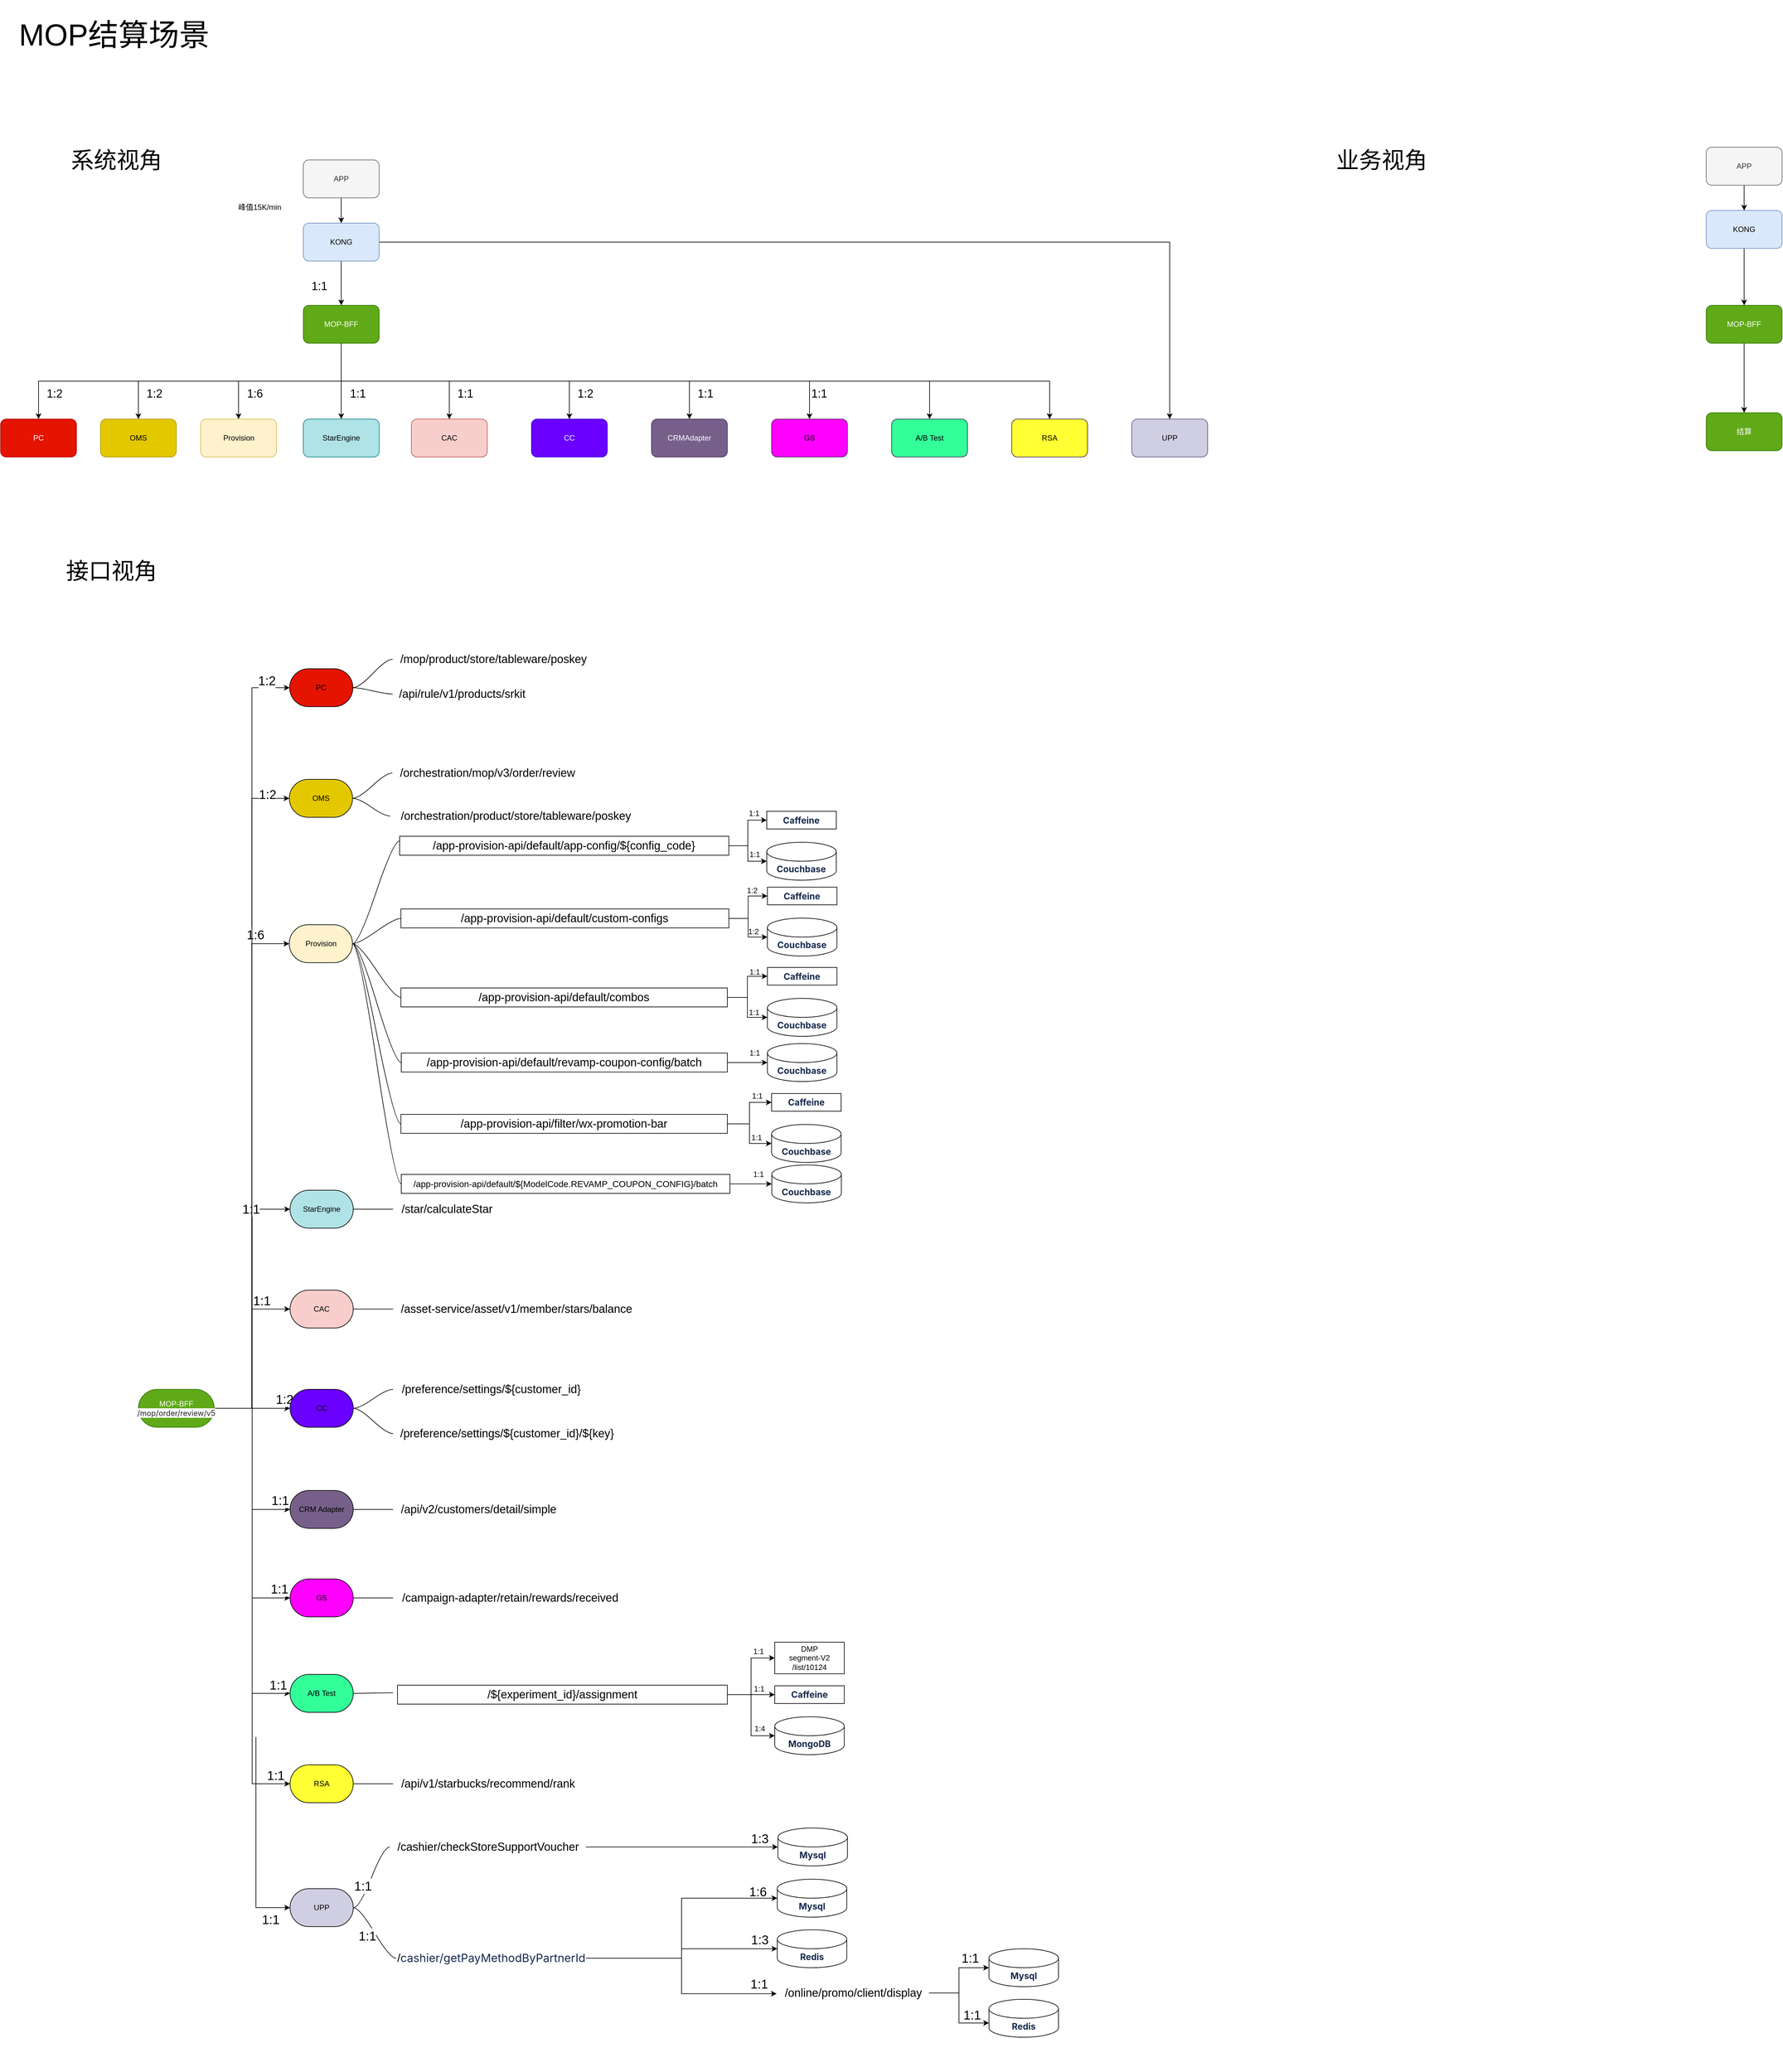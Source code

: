<mxfile version="24.7.1" type="github">
  <diagram name="第 1 页" id="oE0Lq-0rsRPEwKzZpxgz">
    <mxGraphModel dx="5607" dy="1368" grid="1" gridSize="10" guides="1" tooltips="1" connect="1" arrows="1" fold="1" page="1" pageScale="1" pageWidth="827" pageHeight="1169" math="0" shadow="0">
      <root>
        <mxCell id="0" />
        <mxCell id="1" parent="0" />
        <mxCell id="4dAgeHiMnEhilsa8S1O4-2" value="&lt;font style=&quot;font-size: 48px;&quot;&gt;MOP结算场景&lt;/font&gt;" style="text;strokeColor=none;fillColor=none;align=left;verticalAlign=middle;spacingLeft=4;spacingRight=4;overflow=hidden;points=[[0,0.5],[1,0.5]];portConstraint=eastwest;rotatable=0;whiteSpace=wrap;html=1;" parent="1" vertex="1">
          <mxGeometry x="-767.5" y="1277" width="377.5" height="110" as="geometry" />
        </mxCell>
        <mxCell id="4dAgeHiMnEhilsa8S1O4-3" value="&lt;font style=&quot;font-size: 36px;&quot;&gt;业务视角&lt;/font&gt;" style="text;html=1;align=center;verticalAlign=middle;resizable=0;points=[];autosize=1;strokeColor=none;fillColor=none;" parent="1" vertex="1">
          <mxGeometry x="1310" y="1500" width="170" height="60" as="geometry" />
        </mxCell>
        <mxCell id="4dAgeHiMnEhilsa8S1O4-12" value="&lt;font style=&quot;font-size: 36px;&quot;&gt;系统视角&lt;/font&gt;" style="text;html=1;align=center;verticalAlign=middle;resizable=0;points=[];autosize=1;strokeColor=none;fillColor=none;" parent="1" vertex="1">
          <mxGeometry x="-692" y="1500" width="170" height="60" as="geometry" />
        </mxCell>
        <mxCell id="4dAgeHiMnEhilsa8S1O4-61" style="edgeStyle=orthogonalEdgeStyle;rounded=0;orthogonalLoop=1;jettySize=auto;html=1;exitX=0.5;exitY=1;exitDx=0;exitDy=0;entryX=0.5;entryY=0;entryDx=0;entryDy=0;" parent="1" source="4dAgeHiMnEhilsa8S1O4-13" target="4dAgeHiMnEhilsa8S1O4-46" edge="1">
          <mxGeometry relative="1" as="geometry" />
        </mxCell>
        <mxCell id="4dAgeHiMnEhilsa8S1O4-63" style="edgeStyle=orthogonalEdgeStyle;rounded=0;orthogonalLoop=1;jettySize=auto;html=1;exitX=0.5;exitY=1;exitDx=0;exitDy=0;" parent="1" source="4dAgeHiMnEhilsa8S1O4-13" target="4dAgeHiMnEhilsa8S1O4-55" edge="1">
          <mxGeometry relative="1" as="geometry" />
        </mxCell>
        <mxCell id="4dAgeHiMnEhilsa8S1O4-64" style="edgeStyle=orthogonalEdgeStyle;rounded=0;orthogonalLoop=1;jettySize=auto;html=1;exitX=0.5;exitY=1;exitDx=0;exitDy=0;" parent="1" source="4dAgeHiMnEhilsa8S1O4-13" target="4dAgeHiMnEhilsa8S1O4-54" edge="1">
          <mxGeometry relative="1" as="geometry" />
        </mxCell>
        <mxCell id="4dAgeHiMnEhilsa8S1O4-65" style="edgeStyle=orthogonalEdgeStyle;rounded=0;orthogonalLoop=1;jettySize=auto;html=1;exitX=0.5;exitY=1;exitDx=0;exitDy=0;entryX=0.5;entryY=0;entryDx=0;entryDy=0;" parent="1" source="4dAgeHiMnEhilsa8S1O4-13" target="4dAgeHiMnEhilsa8S1O4-56" edge="1">
          <mxGeometry relative="1" as="geometry" />
        </mxCell>
        <mxCell id="4dAgeHiMnEhilsa8S1O4-66" style="edgeStyle=orthogonalEdgeStyle;rounded=0;orthogonalLoop=1;jettySize=auto;html=1;exitX=0.5;exitY=1;exitDx=0;exitDy=0;entryX=0.5;entryY=0;entryDx=0;entryDy=0;" parent="1" source="4dAgeHiMnEhilsa8S1O4-13" target="4dAgeHiMnEhilsa8S1O4-48" edge="1">
          <mxGeometry relative="1" as="geometry" />
        </mxCell>
        <mxCell id="4dAgeHiMnEhilsa8S1O4-67" style="edgeStyle=orthogonalEdgeStyle;rounded=0;orthogonalLoop=1;jettySize=auto;html=1;exitX=0.5;exitY=1;exitDx=0;exitDy=0;entryX=0.5;entryY=0;entryDx=0;entryDy=0;" parent="1" source="4dAgeHiMnEhilsa8S1O4-13" target="4dAgeHiMnEhilsa8S1O4-51" edge="1">
          <mxGeometry relative="1" as="geometry" />
        </mxCell>
        <mxCell id="4dAgeHiMnEhilsa8S1O4-68" style="edgeStyle=orthogonalEdgeStyle;rounded=0;orthogonalLoop=1;jettySize=auto;html=1;exitX=0.5;exitY=1;exitDx=0;exitDy=0;entryX=0.5;entryY=0;entryDx=0;entryDy=0;" parent="1" source="4dAgeHiMnEhilsa8S1O4-13" target="4dAgeHiMnEhilsa8S1O4-53" edge="1">
          <mxGeometry relative="1" as="geometry" />
        </mxCell>
        <mxCell id="aZVJwk_nMkxhaGKlptH1-82" style="edgeStyle=orthogonalEdgeStyle;rounded=0;orthogonalLoop=1;jettySize=auto;html=1;exitX=0.5;exitY=1;exitDx=0;exitDy=0;" parent="1" source="4dAgeHiMnEhilsa8S1O4-13" target="aZVJwk_nMkxhaGKlptH1-77" edge="1">
          <mxGeometry relative="1" as="geometry" />
        </mxCell>
        <mxCell id="aZVJwk_nMkxhaGKlptH1-83" style="edgeStyle=orthogonalEdgeStyle;rounded=0;orthogonalLoop=1;jettySize=auto;html=1;entryX=0.5;entryY=0;entryDx=0;entryDy=0;exitX=0.5;exitY=1;exitDx=0;exitDy=0;" parent="1" source="4dAgeHiMnEhilsa8S1O4-13" target="aZVJwk_nMkxhaGKlptH1-78" edge="1">
          <mxGeometry relative="1" as="geometry" />
        </mxCell>
        <mxCell id="aZVJwk_nMkxhaGKlptH1-84" style="edgeStyle=orthogonalEdgeStyle;rounded=0;orthogonalLoop=1;jettySize=auto;html=1;entryX=0.5;entryY=0;entryDx=0;entryDy=0;exitX=0.5;exitY=1;exitDx=0;exitDy=0;" parent="1" source="4dAgeHiMnEhilsa8S1O4-13" target="aZVJwk_nMkxhaGKlptH1-79" edge="1">
          <mxGeometry relative="1" as="geometry" />
        </mxCell>
        <mxCell id="4dAgeHiMnEhilsa8S1O4-13" value="MOP&lt;span style=&quot;background-color: initial;&quot;&gt;-BFF&lt;/span&gt;" style="rounded=1;whiteSpace=wrap;html=1;fillColor=#60a917;strokeColor=#2D7600;fontColor=#ffffff;" parent="1" vertex="1">
          <mxGeometry x="-311" y="1760" width="120" height="60" as="geometry" />
        </mxCell>
        <mxCell id="4dAgeHiMnEhilsa8S1O4-47" style="edgeStyle=orthogonalEdgeStyle;rounded=0;orthogonalLoop=1;jettySize=auto;html=1;exitX=0.5;exitY=1;exitDx=0;exitDy=0;" parent="1" source="4dAgeHiMnEhilsa8S1O4-16" target="4dAgeHiMnEhilsa8S1O4-13" edge="1">
          <mxGeometry relative="1" as="geometry" />
        </mxCell>
        <mxCell id="aZVJwk_nMkxhaGKlptH1-69" style="edgeStyle=orthogonalEdgeStyle;rounded=0;orthogonalLoop=1;jettySize=auto;html=1;entryX=0.5;entryY=0;entryDx=0;entryDy=0;" parent="1" source="4dAgeHiMnEhilsa8S1O4-16" target="4dAgeHiMnEhilsa8S1O4-60" edge="1">
          <mxGeometry relative="1" as="geometry" />
        </mxCell>
        <mxCell id="4dAgeHiMnEhilsa8S1O4-16" value="KONG" style="rounded=1;whiteSpace=wrap;html=1;fillColor=#dae8fc;strokeColor=#6c8ebf;" parent="1" vertex="1">
          <mxGeometry x="-311" y="1630" width="120" height="60" as="geometry" />
        </mxCell>
        <mxCell id="4dAgeHiMnEhilsa8S1O4-17" value="" style="edgeStyle=orthogonalEdgeStyle;rounded=0;orthogonalLoop=1;jettySize=auto;html=1;" parent="1" source="4dAgeHiMnEhilsa8S1O4-18" target="4dAgeHiMnEhilsa8S1O4-16" edge="1">
          <mxGeometry relative="1" as="geometry" />
        </mxCell>
        <mxCell id="4dAgeHiMnEhilsa8S1O4-18" value="APP" style="rounded=1;whiteSpace=wrap;html=1;fillColor=#f5f5f5;strokeColor=#666666;fontColor=#333333;" parent="1" vertex="1">
          <mxGeometry x="-311" y="1530" width="120" height="60" as="geometry" />
        </mxCell>
        <mxCell id="4dAgeHiMnEhilsa8S1O4-19" value="峰值15K/min" style="text;strokeColor=none;fillColor=none;align=left;verticalAlign=middle;spacingLeft=4;spacingRight=4;overflow=hidden;points=[[0,0.5],[1,0.5]];portConstraint=eastwest;rotatable=0;whiteSpace=wrap;html=1;" parent="1" vertex="1">
          <mxGeometry x="-420" y="1590" width="80" height="30" as="geometry" />
        </mxCell>
        <mxCell id="4dAgeHiMnEhilsa8S1O4-22" value="&lt;font style=&quot;font-size: 18px;&quot;&gt;1:1&lt;/font&gt;" style="text;html=1;align=center;verticalAlign=middle;resizable=0;points=[];autosize=1;strokeColor=none;fillColor=none;" parent="1" vertex="1">
          <mxGeometry x="-311" y="1710" width="50" height="40" as="geometry" />
        </mxCell>
        <mxCell id="4dAgeHiMnEhilsa8S1O4-46" value="StarEngine" style="rounded=1;whiteSpace=wrap;html=1;fillColor=#b0e3e6;strokeColor=#0e8088;" parent="1" vertex="1">
          <mxGeometry x="-311" y="1940" width="120" height="60" as="geometry" />
        </mxCell>
        <mxCell id="4dAgeHiMnEhilsa8S1O4-48" value="CAC" style="rounded=1;whiteSpace=wrap;html=1;fillColor=#f8cecc;strokeColor=#b85450;" parent="1" vertex="1">
          <mxGeometry x="-140" y="1940" width="120" height="60" as="geometry" />
        </mxCell>
        <mxCell id="4dAgeHiMnEhilsa8S1O4-51" value="CC" style="rounded=1;whiteSpace=wrap;html=1;fillColor=#6a00ff;strokeColor=#3700CC;fontColor=#ffffff;" parent="1" vertex="1">
          <mxGeometry x="50" y="1940" width="120" height="60" as="geometry" />
        </mxCell>
        <mxCell id="4dAgeHiMnEhilsa8S1O4-53" value="CRMAdapter" style="rounded=1;whiteSpace=wrap;html=1;fillColor=#76608a;strokeColor=#432D57;fontColor=#ffffff;" parent="1" vertex="1">
          <mxGeometry x="240" y="1940" width="120" height="60" as="geometry" />
        </mxCell>
        <mxCell id="4dAgeHiMnEhilsa8S1O4-54" value="Provision" style="rounded=1;whiteSpace=wrap;html=1;fillColor=#fff2cc;strokeColor=#d6b656;" parent="1" vertex="1">
          <mxGeometry x="-473.5" y="1940" width="120" height="60" as="geometry" />
        </mxCell>
        <mxCell id="4dAgeHiMnEhilsa8S1O4-55" value="OMS" style="rounded=1;whiteSpace=wrap;html=1;fillColor=#e3c800;strokeColor=#B09500;fontColor=#000000;" parent="1" vertex="1">
          <mxGeometry x="-632" y="1940" width="120" height="60" as="geometry" />
        </mxCell>
        <mxCell id="4dAgeHiMnEhilsa8S1O4-56" value="PC" style="rounded=1;whiteSpace=wrap;html=1;fillColor=#e51400;strokeColor=#B20000;fontColor=#ffffff;" parent="1" vertex="1">
          <mxGeometry x="-790" y="1940" width="120" height="60" as="geometry" />
        </mxCell>
        <mxCell id="4dAgeHiMnEhilsa8S1O4-60" value="UPP" style="rounded=1;whiteSpace=wrap;html=1;fillColor=#d0cee2;strokeColor=#56517e;" parent="1" vertex="1">
          <mxGeometry x="1000" y="1940" width="120" height="60" as="geometry" />
        </mxCell>
        <mxCell id="4dAgeHiMnEhilsa8S1O4-70" value="&lt;font style=&quot;font-size: 18px;&quot;&gt;1:2&lt;/font&gt;" style="text;html=1;align=center;verticalAlign=middle;resizable=0;points=[];autosize=1;strokeColor=none;fillColor=none;" parent="1" vertex="1">
          <mxGeometry x="-730" y="1880" width="50" height="40" as="geometry" />
        </mxCell>
        <mxCell id="4dAgeHiMnEhilsa8S1O4-71" value="&lt;font style=&quot;font-size: 18px;&quot;&gt;1:2&lt;/font&gt;" style="text;html=1;align=center;verticalAlign=middle;resizable=0;points=[];autosize=1;strokeColor=none;fillColor=none;" parent="1" vertex="1">
          <mxGeometry x="-572" y="1880" width="50" height="40" as="geometry" />
        </mxCell>
        <mxCell id="4dAgeHiMnEhilsa8S1O4-72" value="&lt;font style=&quot;font-size: 18px;&quot;&gt;1:6&lt;/font&gt;" style="text;html=1;align=center;verticalAlign=middle;resizable=0;points=[];autosize=1;strokeColor=none;fillColor=none;" parent="1" vertex="1">
          <mxGeometry x="-413" y="1880" width="50" height="40" as="geometry" />
        </mxCell>
        <mxCell id="4dAgeHiMnEhilsa8S1O4-73" value="&lt;font style=&quot;font-size: 18px;&quot;&gt;1:1&lt;/font&gt;" style="text;html=1;align=center;verticalAlign=middle;resizable=0;points=[];autosize=1;strokeColor=none;fillColor=none;" parent="1" vertex="1">
          <mxGeometry x="-250" y="1880" width="50" height="40" as="geometry" />
        </mxCell>
        <mxCell id="4dAgeHiMnEhilsa8S1O4-74" value="&lt;font style=&quot;font-size: 18px;&quot;&gt;1:1&lt;/font&gt;" style="text;html=1;align=center;verticalAlign=middle;resizable=0;points=[];autosize=1;strokeColor=none;fillColor=none;" parent="1" vertex="1">
          <mxGeometry x="-80" y="1880" width="50" height="40" as="geometry" />
        </mxCell>
        <mxCell id="4dAgeHiMnEhilsa8S1O4-75" value="&lt;font style=&quot;font-size: 18px;&quot;&gt;1:2&lt;/font&gt;" style="text;html=1;align=center;verticalAlign=middle;resizable=0;points=[];autosize=1;strokeColor=none;fillColor=none;" parent="1" vertex="1">
          <mxGeometry x="110" y="1880" width="50" height="40" as="geometry" />
        </mxCell>
        <mxCell id="4dAgeHiMnEhilsa8S1O4-76" value="&lt;font style=&quot;font-size: 18px;&quot;&gt;1:1&lt;/font&gt;" style="text;html=1;align=center;verticalAlign=middle;resizable=0;points=[];autosize=1;strokeColor=none;fillColor=none;" parent="1" vertex="1">
          <mxGeometry x="300" y="1880" width="50" height="40" as="geometry" />
        </mxCell>
        <mxCell id="4dAgeHiMnEhilsa8S1O4-77" value="&lt;font style=&quot;font-size: 18px;&quot;&gt;1:1&lt;/font&gt;" style="text;html=1;align=center;verticalAlign=middle;resizable=0;points=[];autosize=1;strokeColor=none;fillColor=none;" parent="1" vertex="1">
          <mxGeometry x="480" y="1880" width="50" height="40" as="geometry" />
        </mxCell>
        <mxCell id="y1DaqJBjW_A20msB0_ma-10" style="edgeStyle=orthogonalEdgeStyle;rounded=0;orthogonalLoop=1;jettySize=auto;html=1;exitX=0.5;exitY=1;exitDx=0;exitDy=0;entryX=0.5;entryY=0;entryDx=0;entryDy=0;" parent="1" source="y1DaqJBjW_A20msB0_ma-1" target="y1DaqJBjW_A20msB0_ma-8" edge="1">
          <mxGeometry relative="1" as="geometry" />
        </mxCell>
        <mxCell id="y1DaqJBjW_A20msB0_ma-1" value="MOP&lt;span style=&quot;background-color: initial;&quot;&gt;-BFF&lt;/span&gt;" style="rounded=1;whiteSpace=wrap;html=1;fillColor=#60a917;strokeColor=#2D7600;fontColor=#ffffff;" parent="1" vertex="1">
          <mxGeometry x="1909" y="1760" width="120" height="60" as="geometry" />
        </mxCell>
        <mxCell id="y1DaqJBjW_A20msB0_ma-2" style="edgeStyle=orthogonalEdgeStyle;rounded=0;orthogonalLoop=1;jettySize=auto;html=1;exitX=0.5;exitY=1;exitDx=0;exitDy=0;" parent="1" source="y1DaqJBjW_A20msB0_ma-3" target="y1DaqJBjW_A20msB0_ma-1" edge="1">
          <mxGeometry relative="1" as="geometry" />
        </mxCell>
        <mxCell id="y1DaqJBjW_A20msB0_ma-3" value="KONG" style="rounded=1;whiteSpace=wrap;html=1;fillColor=#dae8fc;strokeColor=#6c8ebf;" parent="1" vertex="1">
          <mxGeometry x="1909" y="1610" width="120" height="60" as="geometry" />
        </mxCell>
        <mxCell id="y1DaqJBjW_A20msB0_ma-4" value="" style="edgeStyle=orthogonalEdgeStyle;rounded=0;orthogonalLoop=1;jettySize=auto;html=1;" parent="1" source="y1DaqJBjW_A20msB0_ma-5" target="y1DaqJBjW_A20msB0_ma-3" edge="1">
          <mxGeometry relative="1" as="geometry" />
        </mxCell>
        <mxCell id="y1DaqJBjW_A20msB0_ma-5" value="APP" style="rounded=1;whiteSpace=wrap;html=1;fillColor=#f5f5f5;strokeColor=#666666;fontColor=#333333;" parent="1" vertex="1">
          <mxGeometry x="1909" y="1510" width="120" height="60" as="geometry" />
        </mxCell>
        <mxCell id="y1DaqJBjW_A20msB0_ma-8" value="结算" style="rounded=1;whiteSpace=wrap;html=1;fillColor=#60a917;strokeColor=#2D7600;fontColor=#ffffff;" parent="1" vertex="1">
          <mxGeometry x="1909" y="1930" width="120" height="60" as="geometry" />
        </mxCell>
        <mxCell id="y1DaqJBjW_A20msB0_ma-12" value="&lt;font style=&quot;font-size: 36px;&quot;&gt;接口视角&lt;/font&gt;" style="text;html=1;align=center;verticalAlign=middle;resizable=0;points=[];autosize=1;strokeColor=none;fillColor=none;" parent="1" vertex="1">
          <mxGeometry x="-700" y="2150" width="170" height="60" as="geometry" />
        </mxCell>
        <mxCell id="y1DaqJBjW_A20msB0_ma-13" style="edgeStyle=orthogonalEdgeStyle;rounded=0;orthogonalLoop=1;jettySize=auto;html=1;exitX=1;exitY=0.5;exitDx=0;exitDy=0;entryX=0;entryY=0.5;entryDx=0;entryDy=0;" parent="1" source="zOoS4C8m49oKL8yH7Izg-13" target="aZVJwk_nMkxhaGKlptH1-16" edge="1">
          <mxGeometry relative="1" as="geometry">
            <mxPoint x="-256" y="3355" as="targetPoint" />
            <mxPoint x="-429" y="3265" as="sourcePoint" />
          </mxGeometry>
        </mxCell>
        <mxCell id="zOoS4C8m49oKL8yH7Izg-6" value="1:1" style="edgeLabel;html=1;align=center;verticalAlign=middle;resizable=0;points=[];fontFamily=Helvetica;fontSize=20;fontColor=default;labelBackgroundColor=default;fillColor=none;gradientColor=none;" parent="y1DaqJBjW_A20msB0_ma-13" vertex="1" connectable="0">
          <mxGeometry x="0.67" y="2" relative="1" as="geometry">
            <mxPoint y="-13" as="offset" />
          </mxGeometry>
        </mxCell>
        <mxCell id="y1DaqJBjW_A20msB0_ma-14" style="edgeStyle=orthogonalEdgeStyle;rounded=0;orthogonalLoop=1;jettySize=auto;html=1;exitX=1;exitY=0.5;exitDx=0;exitDy=0;entryX=0;entryY=0.5;entryDx=0;entryDy=0;" parent="1" source="zOoS4C8m49oKL8yH7Izg-13" target="aZVJwk_nMkxhaGKlptH1-7" edge="1">
          <mxGeometry relative="1" as="geometry">
            <mxPoint x="-332" y="2955" as="targetPoint" />
            <Array as="points" />
            <mxPoint x="-429" y="3265" as="sourcePoint" />
          </mxGeometry>
        </mxCell>
        <mxCell id="zOoS4C8m49oKL8yH7Izg-4" value="1:2" style="edgeLabel;html=1;align=center;verticalAlign=middle;resizable=0;points=[];fontFamily=Helvetica;fontSize=20;fontColor=default;labelBackgroundColor=default;fillColor=none;gradientColor=none;" parent="y1DaqJBjW_A20msB0_ma-14" vertex="1" connectable="0">
          <mxGeometry x="0.873" y="9" relative="1" as="geometry">
            <mxPoint x="33" y="-17" as="offset" />
          </mxGeometry>
        </mxCell>
        <mxCell id="y1DaqJBjW_A20msB0_ma-15" style="edgeStyle=orthogonalEdgeStyle;rounded=0;orthogonalLoop=1;jettySize=auto;html=1;exitX=1;exitY=0.5;exitDx=0;exitDy=0;entryX=0;entryY=0.5;entryDx=0;entryDy=0;" parent="1" source="zOoS4C8m49oKL8yH7Izg-13" target="aZVJwk_nMkxhaGKlptH1-15" edge="1">
          <mxGeometry relative="1" as="geometry">
            <mxPoint x="-429" y="3265" as="sourcePoint" />
          </mxGeometry>
        </mxCell>
        <mxCell id="zOoS4C8m49oKL8yH7Izg-5" value="1:6" style="edgeLabel;html=1;align=center;verticalAlign=middle;resizable=0;points=[];fontFamily=Helvetica;fontSize=20;fontColor=default;labelBackgroundColor=default;fillColor=none;gradientColor=none;" parent="y1DaqJBjW_A20msB0_ma-15" vertex="1" connectable="0">
          <mxGeometry x="0.852" y="-5" relative="1" as="geometry">
            <mxPoint y="-19" as="offset" />
          </mxGeometry>
        </mxCell>
        <mxCell id="y1DaqJBjW_A20msB0_ma-16" style="edgeStyle=orthogonalEdgeStyle;rounded=0;orthogonalLoop=1;jettySize=auto;html=1;exitX=1;exitY=0.5;exitDx=0;exitDy=0;entryX=0;entryY=0.5;entryDx=0;entryDy=0;" parent="1" source="zOoS4C8m49oKL8yH7Izg-13" target="aZVJwk_nMkxhaGKlptH1-10" edge="1">
          <mxGeometry relative="1" as="geometry">
            <mxPoint x="-332" y="2815" as="targetPoint" />
            <mxPoint x="-429" y="3265" as="sourcePoint" />
          </mxGeometry>
        </mxCell>
        <mxCell id="zOoS4C8m49oKL8yH7Izg-3" value="&lt;font style=&quot;font-size: 20px;&quot;&gt;1:2&lt;/font&gt;" style="edgeLabel;html=1;align=center;verticalAlign=middle;resizable=0;points=[];" parent="y1DaqJBjW_A20msB0_ma-16" vertex="1" connectable="0">
          <mxGeometry x="0.89" y="-11" relative="1" as="geometry">
            <mxPoint x="12" y="-22" as="offset" />
          </mxGeometry>
        </mxCell>
        <mxCell id="y1DaqJBjW_A20msB0_ma-17" style="edgeStyle=orthogonalEdgeStyle;rounded=0;orthogonalLoop=1;jettySize=auto;html=1;exitX=1;exitY=0.5;exitDx=0;exitDy=0;entryX=0;entryY=0.5;entryDx=0;entryDy=0;" parent="1" source="zOoS4C8m49oKL8yH7Izg-13" target="aZVJwk_nMkxhaGKlptH1-17" edge="1">
          <mxGeometry relative="1" as="geometry">
            <mxPoint x="-429" y="3265" as="sourcePoint" />
          </mxGeometry>
        </mxCell>
        <mxCell id="zOoS4C8m49oKL8yH7Izg-7" value="&lt;font style=&quot;font-size: 20px;&quot;&gt;1:1&lt;/font&gt;" style="edgeLabel;html=1;align=center;verticalAlign=middle;resizable=0;points=[];fontFamily=Helvetica;fontSize=11;fontColor=default;labelBackgroundColor=default;fillColor=none;gradientColor=none;" parent="y1DaqJBjW_A20msB0_ma-17" vertex="1" connectable="0">
          <mxGeometry x="0.684" y="-2" relative="1" as="geometry">
            <mxPoint x="-1" y="-16" as="offset" />
          </mxGeometry>
        </mxCell>
        <mxCell id="y1DaqJBjW_A20msB0_ma-18" style="edgeStyle=orthogonalEdgeStyle;rounded=0;orthogonalLoop=1;jettySize=auto;html=1;exitX=1;exitY=0.5;exitDx=0;exitDy=0;entryX=0;entryY=0.5;entryDx=0;entryDy=0;" parent="1" source="zOoS4C8m49oKL8yH7Izg-13" target="aZVJwk_nMkxhaGKlptH1-18" edge="1">
          <mxGeometry relative="1" as="geometry">
            <mxPoint x="-429" y="3265" as="sourcePoint" />
          </mxGeometry>
        </mxCell>
        <mxCell id="zOoS4C8m49oKL8yH7Izg-8" value="&lt;font style=&quot;font-size: 20px;&quot;&gt;1:2&lt;/font&gt;" style="edgeLabel;html=1;align=center;verticalAlign=middle;resizable=0;points=[];fontFamily=Helvetica;fontSize=11;fontColor=default;labelBackgroundColor=default;fillColor=none;gradientColor=none;" parent="y1DaqJBjW_A20msB0_ma-18" vertex="1" connectable="0">
          <mxGeometry x="0.824" y="9" relative="1" as="geometry">
            <mxPoint x="1" y="-6" as="offset" />
          </mxGeometry>
        </mxCell>
        <mxCell id="y1DaqJBjW_A20msB0_ma-19" style="edgeStyle=orthogonalEdgeStyle;rounded=0;orthogonalLoop=1;jettySize=auto;html=1;exitX=1;exitY=0.5;exitDx=0;exitDy=0;entryX=0;entryY=0.5;entryDx=0;entryDy=0;" parent="1" source="zOoS4C8m49oKL8yH7Izg-13" target="aZVJwk_nMkxhaGKlptH1-21" edge="1">
          <mxGeometry relative="1" as="geometry">
            <mxPoint x="-429" y="3265" as="sourcePoint" />
          </mxGeometry>
        </mxCell>
        <mxCell id="zOoS4C8m49oKL8yH7Izg-9" value="&lt;font style=&quot;font-size: 20px;&quot;&gt;1:1&lt;/font&gt;" style="edgeLabel;html=1;align=center;verticalAlign=middle;resizable=0;points=[];fontFamily=Helvetica;fontSize=11;fontColor=default;labelBackgroundColor=default;fillColor=none;gradientColor=none;" parent="y1DaqJBjW_A20msB0_ma-19" vertex="1" connectable="0">
          <mxGeometry x="0.881" y="1" relative="1" as="geometry">
            <mxPoint y="-14" as="offset" />
          </mxGeometry>
        </mxCell>
        <mxCell id="aZVJwk_nMkxhaGKlptH1-39" style="edgeStyle=orthogonalEdgeStyle;rounded=0;orthogonalLoop=1;jettySize=auto;html=1;entryX=0;entryY=0.5;entryDx=0;entryDy=0;exitX=1;exitY=0.5;exitDx=0;exitDy=0;" parent="1" source="zOoS4C8m49oKL8yH7Izg-13" target="aZVJwk_nMkxhaGKlptH1-36" edge="1">
          <mxGeometry relative="1" as="geometry">
            <mxPoint x="-429" y="3265" as="sourcePoint" />
          </mxGeometry>
        </mxCell>
        <mxCell id="zOoS4C8m49oKL8yH7Izg-10" value="&lt;font style=&quot;font-size: 20px;&quot;&gt;1:1&lt;/font&gt;" style="edgeLabel;html=1;align=center;verticalAlign=middle;resizable=0;points=[];fontFamily=Helvetica;fontSize=11;fontColor=default;labelBackgroundColor=default;fillColor=none;gradientColor=none;" parent="aZVJwk_nMkxhaGKlptH1-39" vertex="1" connectable="0">
          <mxGeometry x="0.919" y="11" relative="1" as="geometry">
            <mxPoint y="-4" as="offset" />
          </mxGeometry>
        </mxCell>
        <mxCell id="aZVJwk_nMkxhaGKlptH1-74" style="edgeStyle=orthogonalEdgeStyle;rounded=0;orthogonalLoop=1;jettySize=auto;html=1;entryX=0;entryY=0.5;entryDx=0;entryDy=0;exitX=1;exitY=0.5;exitDx=0;exitDy=0;" parent="1" source="zOoS4C8m49oKL8yH7Izg-13" target="aZVJwk_nMkxhaGKlptH1-52" edge="1">
          <mxGeometry relative="1" as="geometry">
            <mxPoint x="-429" y="3265" as="sourcePoint" />
          </mxGeometry>
        </mxCell>
        <mxCell id="zOoS4C8m49oKL8yH7Izg-11" value="&lt;font style=&quot;font-size: 20px;&quot;&gt;1:1&lt;/font&gt;" style="edgeLabel;html=1;align=center;verticalAlign=middle;resizable=0;points=[];fontFamily=Helvetica;fontSize=11;fontColor=default;labelBackgroundColor=default;fillColor=none;gradientColor=none;" parent="aZVJwk_nMkxhaGKlptH1-74" vertex="1" connectable="0">
          <mxGeometry x="0.917" y="6" relative="1" as="geometry">
            <mxPoint x="4" y="-8" as="offset" />
          </mxGeometry>
        </mxCell>
        <mxCell id="aZVJwk_nMkxhaGKlptH1-75" style="edgeStyle=orthogonalEdgeStyle;rounded=0;orthogonalLoop=1;jettySize=auto;html=1;entryX=0;entryY=0.5;entryDx=0;entryDy=0;exitX=1;exitY=0.5;exitDx=0;exitDy=0;" parent="1" source="zOoS4C8m49oKL8yH7Izg-13" target="aZVJwk_nMkxhaGKlptH1-53" edge="1">
          <mxGeometry relative="1" as="geometry">
            <mxPoint x="-429" y="3265" as="sourcePoint" />
          </mxGeometry>
        </mxCell>
        <mxCell id="zOoS4C8m49oKL8yH7Izg-12" value="&lt;font style=&quot;font-size: 20px;&quot;&gt;1:1&lt;/font&gt;" style="edgeLabel;html=1;align=center;verticalAlign=middle;resizable=0;points=[];fontFamily=Helvetica;fontSize=11;fontColor=default;labelBackgroundColor=default;fillColor=none;gradientColor=none;" parent="aZVJwk_nMkxhaGKlptH1-75" vertex="1" connectable="0">
          <mxGeometry x="0.934" y="-3" relative="1" as="geometry">
            <mxPoint y="-17" as="offset" />
          </mxGeometry>
        </mxCell>
        <mxCell id="y1DaqJBjW_A20msB0_ma-32" value="&lt;font style=&quot;font-size: 18px;&quot;&gt;/api/rule/v1/products/srkit&lt;/font&gt;" style="text;html=1;align=center;verticalAlign=middle;resizable=0;points=[];autosize=1;strokeColor=none;fillColor=none;" parent="1" vertex="1">
          <mxGeometry x="-169.63" y="2355" width="220" height="40" as="geometry" />
        </mxCell>
        <mxCell id="y1DaqJBjW_A20msB0_ma-33" value="&lt;font style=&quot;font-size: 18px;&quot;&gt;/orchestration/mop/v3/order/review&lt;/font&gt;" style="text;html=1;align=center;verticalAlign=middle;resizable=0;points=[];autosize=1;strokeColor=none;fillColor=none;" parent="1" vertex="1">
          <mxGeometry x="-170.13" y="2480" width="300" height="40" as="geometry" />
        </mxCell>
        <mxCell id="aZVJwk_nMkxhaGKlptH1-9" value="" style="edgeStyle=entityRelationEdgeStyle;rounded=0;orthogonalLoop=1;jettySize=auto;html=1;startArrow=none;endArrow=none;segment=10;curved=1;sourcePerimeterSpacing=0;targetPerimeterSpacing=0;" parent="1" source="aZVJwk_nMkxhaGKlptH1-7" target="y1DaqJBjW_A20msB0_ma-33" edge="1">
          <mxGeometry relative="1" as="geometry" />
        </mxCell>
        <mxCell id="aZVJwk_nMkxhaGKlptH1-28" value="" style="edgeStyle=entityRelationEdgeStyle;rounded=0;orthogonalLoop=1;jettySize=auto;html=1;startArrow=none;endArrow=none;segment=10;curved=1;sourcePerimeterSpacing=0;targetPerimeterSpacing=0;entryX=-0.008;entryY=0.5;entryDx=0;entryDy=0;entryPerimeter=0;" parent="1" source="aZVJwk_nMkxhaGKlptH1-7" target="aZVJwk_nMkxhaGKlptH1-29" edge="1">
          <mxGeometry relative="1" as="geometry">
            <Array as="points">
              <mxPoint x="-126.63" y="2775" />
              <mxPoint x="-146.63" y="2755" />
            </Array>
          </mxGeometry>
        </mxCell>
        <mxCell id="aZVJwk_nMkxhaGKlptH1-7" value="OMS" style="whiteSpace=wrap;html=1;rounded=1;arcSize=50;align=center;verticalAlign=middle;strokeWidth=1;autosize=0;spacing=4;treeFolding=1;treeMoving=1;newEdgeStyle={&quot;edgeStyle&quot;:&quot;entityRelationEdgeStyle&quot;,&quot;startArrow&quot;:&quot;none&quot;,&quot;endArrow&quot;:&quot;none&quot;,&quot;segment&quot;:10,&quot;curved&quot;:1,&quot;sourcePerimeterSpacing&quot;:0,&quot;targetPerimeterSpacing&quot;:0};fillColor=#e3c800;" parent="1" vertex="1">
          <mxGeometry x="-333.13" y="2510" width="100" height="60" as="geometry" />
        </mxCell>
        <mxCell id="aZVJwk_nMkxhaGKlptH1-14" value="" style="edgeStyle=entityRelationEdgeStyle;rounded=0;orthogonalLoop=1;jettySize=auto;html=1;startArrow=none;endArrow=none;segment=10;curved=1;sourcePerimeterSpacing=0;targetPerimeterSpacing=0;" parent="1" source="aZVJwk_nMkxhaGKlptH1-10" target="y1DaqJBjW_A20msB0_ma-32" edge="1">
          <mxGeometry relative="1" as="geometry" />
        </mxCell>
        <mxCell id="aZVJwk_nMkxhaGKlptH1-25" value="" style="edgeStyle=entityRelationEdgeStyle;rounded=0;orthogonalLoop=1;jettySize=auto;html=1;startArrow=none;endArrow=none;segment=10;curved=1;sourcePerimeterSpacing=0;targetPerimeterSpacing=0;entryX=0;entryY=0.5;entryDx=0;entryDy=0;" parent="1" source="aZVJwk_nMkxhaGKlptH1-10" target="aZVJwk_nMkxhaGKlptH1-26" edge="1">
          <mxGeometry relative="1" as="geometry">
            <mxPoint x="-76.63" y="2435" as="targetPoint" />
          </mxGeometry>
        </mxCell>
        <mxCell id="aZVJwk_nMkxhaGKlptH1-10" value="PC" style="whiteSpace=wrap;html=1;rounded=1;arcSize=50;align=center;verticalAlign=middle;strokeWidth=1;autosize=0;spacing=4;treeFolding=1;treeMoving=1;newEdgeStyle={&quot;edgeStyle&quot;:&quot;entityRelationEdgeStyle&quot;,&quot;startArrow&quot;:&quot;none&quot;,&quot;endArrow&quot;:&quot;none&quot;,&quot;segment&quot;:10,&quot;curved&quot;:1,&quot;sourcePerimeterSpacing&quot;:0,&quot;targetPerimeterSpacing&quot;:0};fillColor=#e51400;" parent="1" vertex="1">
          <mxGeometry x="-332.63" y="2335" width="100" height="60" as="geometry" />
        </mxCell>
        <mxCell id="aZVJwk_nMkxhaGKlptH1-58" value="" style="edgeStyle=entityRelationEdgeStyle;rounded=0;orthogonalLoop=1;jettySize=auto;html=1;startArrow=none;endArrow=none;segment=10;curved=1;sourcePerimeterSpacing=0;targetPerimeterSpacing=0;entryX=0;entryY=0.5;entryDx=0;entryDy=0;" parent="1" source="aZVJwk_nMkxhaGKlptH1-15" target="-AG1-4Ak4wr8HE6v8jgh-5" edge="1">
          <mxGeometry relative="1" as="geometry">
            <mxPoint x="-170.25" y="2830" as="targetPoint" />
          </mxGeometry>
        </mxCell>
        <mxCell id="aZVJwk_nMkxhaGKlptH1-60" style="edgeStyle=entityRelationEdgeStyle;rounded=0;orthogonalLoop=1;jettySize=auto;html=1;startArrow=none;endArrow=none;segment=10;curved=1;sourcePerimeterSpacing=0;targetPerimeterSpacing=0;entryX=0;entryY=0.25;entryDx=0;entryDy=0;" parent="1" source="aZVJwk_nMkxhaGKlptH1-15" target="-AG1-4Ak4wr8HE6v8jgh-1" edge="1">
          <mxGeometry relative="1" as="geometry">
            <Array as="points">
              <mxPoint x="-160.25" y="2740" />
            </Array>
            <mxPoint x="-170.25" y="2710" as="targetPoint" />
          </mxGeometry>
        </mxCell>
        <mxCell id="aZVJwk_nMkxhaGKlptH1-61" style="edgeStyle=entityRelationEdgeStyle;rounded=0;orthogonalLoop=1;jettySize=auto;html=1;startArrow=none;endArrow=none;segment=10;curved=1;sourcePerimeterSpacing=0;targetPerimeterSpacing=0;entryX=0;entryY=0.5;entryDx=0;entryDy=0;" parent="1" source="aZVJwk_nMkxhaGKlptH1-15" target="-AG1-4Ak4wr8HE6v8jgh-2" edge="1">
          <mxGeometry relative="1" as="geometry">
            <mxPoint x="-170.25" y="2740" as="targetPoint" />
          </mxGeometry>
        </mxCell>
        <mxCell id="eDPh15qIm-yFBLzmt0Jg-34" style="edgeStyle=entityRelationEdgeStyle;rounded=0;orthogonalLoop=1;jettySize=auto;html=1;startArrow=none;endArrow=none;segment=10;curved=1;sourcePerimeterSpacing=0;targetPerimeterSpacing=0;entryX=0;entryY=0.5;entryDx=0;entryDy=0;" edge="1" parent="1" source="aZVJwk_nMkxhaGKlptH1-15" target="-AG1-4Ak4wr8HE6v8jgh-6">
          <mxGeometry relative="1" as="geometry" />
        </mxCell>
        <mxCell id="aZVJwk_nMkxhaGKlptH1-15" value="&lt;div&gt;Provision&lt;br&gt;&lt;/div&gt;" style="whiteSpace=wrap;html=1;rounded=1;arcSize=50;align=center;verticalAlign=middle;strokeWidth=1;autosize=0;spacing=4;treeFolding=1;treeMoving=1;newEdgeStyle={&quot;edgeStyle&quot;:&quot;entityRelationEdgeStyle&quot;,&quot;startArrow&quot;:&quot;none&quot;,&quot;endArrow&quot;:&quot;none&quot;,&quot;segment&quot;:10,&quot;curved&quot;:1,&quot;sourcePerimeterSpacing&quot;:0,&quot;targetPerimeterSpacing&quot;:0};fillColor=#fff2cc;" parent="1" vertex="1">
          <mxGeometry x="-333.25" y="2740" width="100" height="60" as="geometry" />
        </mxCell>
        <mxCell id="aZVJwk_nMkxhaGKlptH1-65" value="" style="edgeStyle=entityRelationEdgeStyle;rounded=0;orthogonalLoop=1;jettySize=auto;html=1;startArrow=none;endArrow=none;segment=10;curved=1;sourcePerimeterSpacing=0;targetPerimeterSpacing=0;" parent="1" source="aZVJwk_nMkxhaGKlptH1-16" target="aZVJwk_nMkxhaGKlptH1-42" edge="1">
          <mxGeometry relative="1" as="geometry" />
        </mxCell>
        <mxCell id="aZVJwk_nMkxhaGKlptH1-16" value="&lt;div&gt;StarEngine&lt;br&gt;&lt;/div&gt;" style="whiteSpace=wrap;html=1;rounded=1;arcSize=50;align=center;verticalAlign=middle;strokeWidth=1;autosize=0;spacing=4;treeFolding=1;treeMoving=1;newEdgeStyle={&quot;edgeStyle&quot;:&quot;entityRelationEdgeStyle&quot;,&quot;startArrow&quot;:&quot;none&quot;,&quot;endArrow&quot;:&quot;none&quot;,&quot;segment&quot;:10,&quot;curved&quot;:1,&quot;sourcePerimeterSpacing&quot;:0,&quot;targetPerimeterSpacing&quot;:0};fillColor=#b0e3e6;" parent="1" vertex="1">
          <mxGeometry x="-332" y="3160" width="100" height="60" as="geometry" />
        </mxCell>
        <mxCell id="aZVJwk_nMkxhaGKlptH1-66" value="" style="edgeStyle=entityRelationEdgeStyle;rounded=0;orthogonalLoop=1;jettySize=auto;html=1;startArrow=none;endArrow=none;segment=10;curved=1;sourcePerimeterSpacing=0;targetPerimeterSpacing=0;" parent="1" source="aZVJwk_nMkxhaGKlptH1-17" target="aZVJwk_nMkxhaGKlptH1-41" edge="1">
          <mxGeometry relative="1" as="geometry" />
        </mxCell>
        <mxCell id="aZVJwk_nMkxhaGKlptH1-17" value="&lt;div&gt;CAC&lt;br&gt;&lt;/div&gt;" style="whiteSpace=wrap;html=1;rounded=1;arcSize=50;align=center;verticalAlign=middle;strokeWidth=1;autosize=0;spacing=4;treeFolding=1;treeMoving=1;newEdgeStyle={&quot;edgeStyle&quot;:&quot;entityRelationEdgeStyle&quot;,&quot;startArrow&quot;:&quot;none&quot;,&quot;endArrow&quot;:&quot;none&quot;,&quot;segment&quot;:10,&quot;curved&quot;:1,&quot;sourcePerimeterSpacing&quot;:0,&quot;targetPerimeterSpacing&quot;:0};fillColor=#f8cecc;" parent="1" vertex="1">
          <mxGeometry x="-332" y="3318" width="100" height="60" as="geometry" />
        </mxCell>
        <mxCell id="aZVJwk_nMkxhaGKlptH1-35" value="" style="edgeStyle=entityRelationEdgeStyle;rounded=0;orthogonalLoop=1;jettySize=auto;html=1;startArrow=none;endArrow=none;segment=10;curved=1;sourcePerimeterSpacing=0;targetPerimeterSpacing=0;" parent="1" source="aZVJwk_nMkxhaGKlptH1-18" target="aZVJwk_nMkxhaGKlptH1-34" edge="1">
          <mxGeometry relative="1" as="geometry" />
        </mxCell>
        <mxCell id="aZVJwk_nMkxhaGKlptH1-67" style="edgeStyle=entityRelationEdgeStyle;rounded=0;orthogonalLoop=1;jettySize=auto;html=1;startArrow=none;endArrow=none;segment=10;curved=1;sourcePerimeterSpacing=0;targetPerimeterSpacing=0;" parent="1" source="aZVJwk_nMkxhaGKlptH1-18" target="aZVJwk_nMkxhaGKlptH1-45" edge="1">
          <mxGeometry relative="1" as="geometry" />
        </mxCell>
        <mxCell id="aZVJwk_nMkxhaGKlptH1-18" value="&lt;div&gt;CC&lt;/div&gt;" style="whiteSpace=wrap;html=1;rounded=1;arcSize=50;align=center;verticalAlign=middle;strokeWidth=1;autosize=0;spacing=4;treeFolding=1;treeMoving=1;newEdgeStyle={&quot;edgeStyle&quot;:&quot;entityRelationEdgeStyle&quot;,&quot;startArrow&quot;:&quot;none&quot;,&quot;endArrow&quot;:&quot;none&quot;,&quot;segment&quot;:10,&quot;curved&quot;:1,&quot;sourcePerimeterSpacing&quot;:0,&quot;targetPerimeterSpacing&quot;:0};fillColor=#6a00ff;" parent="1" vertex="1">
          <mxGeometry x="-332" y="3475" width="100" height="60" as="geometry" />
        </mxCell>
        <mxCell id="eDPh15qIm-yFBLzmt0Jg-6" style="edgeStyle=entityRelationEdgeStyle;rounded=0;orthogonalLoop=1;jettySize=auto;html=1;startArrow=none;endArrow=none;segment=10;curved=1;sourcePerimeterSpacing=0;targetPerimeterSpacing=0;exitX=1;exitY=0.5;exitDx=0;exitDy=0;" edge="1" parent="1" source="aZVJwk_nMkxhaGKlptH1-19" target="vJ7eMmziaktAMfShHW13-9">
          <mxGeometry relative="1" as="geometry" />
        </mxCell>
        <mxCell id="eDPh15qIm-yFBLzmt0Jg-8" style="edgeStyle=entityRelationEdgeStyle;rounded=0;orthogonalLoop=1;jettySize=auto;html=1;startArrow=none;endArrow=none;segment=10;curved=1;sourcePerimeterSpacing=0;targetPerimeterSpacing=0;exitX=1;exitY=0.5;exitDx=0;exitDy=0;" edge="1" parent="1" source="aZVJwk_nMkxhaGKlptH1-19" target="vJ7eMmziaktAMfShHW13-8">
          <mxGeometry relative="1" as="geometry" />
        </mxCell>
        <mxCell id="aZVJwk_nMkxhaGKlptH1-19" value="UPP" style="whiteSpace=wrap;html=1;rounded=1;arcSize=50;align=center;verticalAlign=middle;strokeWidth=1;autosize=1;spacing=4;treeFolding=1;treeMoving=1;newEdgeStyle={&quot;edgeStyle&quot;:&quot;entityRelationEdgeStyle&quot;,&quot;startArrow&quot;:&quot;none&quot;,&quot;endArrow&quot;:&quot;none&quot;,&quot;segment&quot;:10,&quot;curved&quot;:1,&quot;sourcePerimeterSpacing&quot;:0,&quot;targetPerimeterSpacing&quot;:0};fillColor=#d0cee2;" parent="1" vertex="1">
          <mxGeometry x="-332" y="4265" width="100" height="60" as="geometry" />
        </mxCell>
        <mxCell id="aZVJwk_nMkxhaGKlptH1-68" value="" style="edgeStyle=entityRelationEdgeStyle;rounded=0;orthogonalLoop=1;jettySize=auto;html=1;startArrow=none;endArrow=none;segment=10;curved=1;sourcePerimeterSpacing=0;targetPerimeterSpacing=0;" parent="1" source="aZVJwk_nMkxhaGKlptH1-21" target="aZVJwk_nMkxhaGKlptH1-44" edge="1">
          <mxGeometry relative="1" as="geometry" />
        </mxCell>
        <mxCell id="aZVJwk_nMkxhaGKlptH1-21" value="&lt;div&gt;CRM Adapter&lt;/div&gt;" style="whiteSpace=wrap;html=1;rounded=1;arcSize=50;align=center;verticalAlign=middle;strokeWidth=1;autosize=0;spacing=4;treeFolding=1;treeMoving=1;newEdgeStyle={&quot;edgeStyle&quot;:&quot;entityRelationEdgeStyle&quot;,&quot;startArrow&quot;:&quot;none&quot;,&quot;endArrow&quot;:&quot;none&quot;,&quot;segment&quot;:10,&quot;curved&quot;:1,&quot;sourcePerimeterSpacing&quot;:0,&quot;targetPerimeterSpacing&quot;:0};fillColor=#76608a;" parent="1" vertex="1">
          <mxGeometry x="-332" y="3635" width="100" height="60" as="geometry" />
        </mxCell>
        <mxCell id="aZVJwk_nMkxhaGKlptH1-26" value="&lt;font style=&quot;font-size: 18px;&quot;&gt;/mop/product/store/tableware/poskey&lt;/font&gt;" style="text;html=1;align=center;verticalAlign=middle;whiteSpace=wrap;rounded=0;autosize=1;" parent="1" vertex="1">
          <mxGeometry x="-169.63" y="2300" width="320" height="40" as="geometry" />
        </mxCell>
        <mxCell id="aZVJwk_nMkxhaGKlptH1-29" value="&lt;font style=&quot;font-size: 18px;&quot;&gt;/orchestration/product/store/tableware/poskey&lt;/font&gt;" style="text;html=1;align=center;verticalAlign=middle;resizable=0;points=[];autosize=1;strokeColor=none;fillColor=none;" parent="1" vertex="1">
          <mxGeometry x="-170.13" y="2548" width="390" height="40" as="geometry" />
        </mxCell>
        <mxCell id="aZVJwk_nMkxhaGKlptH1-33" value="&lt;font style=&quot;font-size: 18px;&quot;&gt;/campaign-adapter/retain/rewards/received&lt;/font&gt;" style="text;html=1;align=center;verticalAlign=middle;resizable=0;points=[];autosize=1;strokeColor=none;fillColor=none;" parent="1" vertex="1">
          <mxGeometry x="-169" y="3785" width="370" height="40" as="geometry" />
        </mxCell>
        <mxCell id="aZVJwk_nMkxhaGKlptH1-34" value="&lt;font style=&quot;font-size: 18px;&quot;&gt;/preference/settings/${customer_id}&lt;/font&gt;" style="text;html=1;align=center;verticalAlign=middle;resizable=0;points=[];autosize=1;strokeColor=none;fillColor=none;" parent="1" vertex="1">
          <mxGeometry x="-169" y="3455" width="310" height="40" as="geometry" />
        </mxCell>
        <mxCell id="aZVJwk_nMkxhaGKlptH1-40" value="" style="edgeStyle=entityRelationEdgeStyle;rounded=0;orthogonalLoop=1;jettySize=auto;html=1;startArrow=none;endArrow=none;segment=10;curved=1;sourcePerimeterSpacing=0;targetPerimeterSpacing=0;" parent="1" source="aZVJwk_nMkxhaGKlptH1-36" target="aZVJwk_nMkxhaGKlptH1-33" edge="1">
          <mxGeometry relative="1" as="geometry" />
        </mxCell>
        <mxCell id="aZVJwk_nMkxhaGKlptH1-36" value="GS" style="whiteSpace=wrap;html=1;rounded=1;arcSize=50;align=center;verticalAlign=middle;strokeWidth=1;autosize=0;spacing=4;treeFolding=1;treeMoving=1;newEdgeStyle={&quot;edgeStyle&quot;:&quot;entityRelationEdgeStyle&quot;,&quot;startArrow&quot;:&quot;none&quot;,&quot;endArrow&quot;:&quot;none&quot;,&quot;segment&quot;:10,&quot;curved&quot;:1,&quot;sourcePerimeterSpacing&quot;:0,&quot;targetPerimeterSpacing&quot;:0};fillColor=#FF00FF;" parent="1" vertex="1">
          <mxGeometry x="-332" y="3775" width="100" height="60" as="geometry" />
        </mxCell>
        <mxCell id="aZVJwk_nMkxhaGKlptH1-41" value="&lt;font style=&quot;font-size: 18px;&quot;&gt;/asset-service/asset/v1/member/stars/balance&lt;/font&gt;" style="text;html=1;align=center;verticalAlign=middle;resizable=0;points=[];autosize=1;strokeColor=none;fillColor=none;" parent="1" vertex="1">
          <mxGeometry x="-169" y="3328" width="390" height="40" as="geometry" />
        </mxCell>
        <mxCell id="aZVJwk_nMkxhaGKlptH1-42" value="&lt;font style=&quot;font-size: 18px;&quot;&gt;/star/calculateStar&lt;/font&gt;" style="text;html=1;align=center;verticalAlign=middle;resizable=0;points=[];autosize=1;strokeColor=none;fillColor=none;" parent="1" vertex="1">
          <mxGeometry x="-169" y="3170" width="170" height="40" as="geometry" />
        </mxCell>
        <mxCell id="aZVJwk_nMkxhaGKlptH1-44" value="&lt;font style=&quot;font-size: 18px;&quot;&gt;/api/v2/customers/detail/simple&lt;/font&gt;" style="text;html=1;align=center;verticalAlign=middle;resizable=0;points=[];autosize=1;strokeColor=none;fillColor=none;" parent="1" vertex="1">
          <mxGeometry x="-169" y="3645" width="270" height="40" as="geometry" />
        </mxCell>
        <mxCell id="aZVJwk_nMkxhaGKlptH1-45" value="&lt;font style=&quot;font-size: 18px;&quot;&gt;/preference/settings/${customer_id}/${key}&lt;/font&gt;" style="text;html=1;align=center;verticalAlign=middle;resizable=0;points=[];autosize=1;strokeColor=none;fillColor=none;" parent="1" vertex="1">
          <mxGeometry x="-169" y="3525" width="360" height="40" as="geometry" />
        </mxCell>
        <mxCell id="aZVJwk_nMkxhaGKlptH1-48" value="&lt;font style=&quot;font-size: 18px;&quot;&gt;/api/v1/starbucks/recommend/rank&lt;/font&gt;" style="text;html=1;align=center;verticalAlign=middle;resizable=0;points=[];autosize=1;strokeColor=none;fillColor=none;" parent="1" vertex="1">
          <mxGeometry x="-169" y="4079" width="300" height="40" as="geometry" />
        </mxCell>
        <mxCell id="aZVJwk_nMkxhaGKlptH1-73" value="" style="edgeStyle=entityRelationEdgeStyle;rounded=0;orthogonalLoop=1;jettySize=auto;html=1;startArrow=none;endArrow=none;segment=10;curved=1;sourcePerimeterSpacing=0;targetPerimeterSpacing=0;" parent="1" source="aZVJwk_nMkxhaGKlptH1-52" edge="1">
          <mxGeometry relative="1" as="geometry">
            <mxPoint x="-169" y="3955" as="targetPoint" />
          </mxGeometry>
        </mxCell>
        <mxCell id="aZVJwk_nMkxhaGKlptH1-52" value="A/B Test" style="whiteSpace=wrap;html=1;rounded=1;arcSize=50;align=center;verticalAlign=middle;strokeWidth=1;autosize=0;spacing=4;treeFolding=1;treeMoving=1;newEdgeStyle={&quot;edgeStyle&quot;:&quot;entityRelationEdgeStyle&quot;,&quot;startArrow&quot;:&quot;none&quot;,&quot;endArrow&quot;:&quot;none&quot;,&quot;segment&quot;:10,&quot;curved&quot;:1,&quot;sourcePerimeterSpacing&quot;:0,&quot;targetPerimeterSpacing&quot;:0};fillColor=#33FF99;" parent="1" vertex="1">
          <mxGeometry x="-332" y="3926" width="100" height="60" as="geometry" />
        </mxCell>
        <mxCell id="aZVJwk_nMkxhaGKlptH1-72" value="" style="edgeStyle=entityRelationEdgeStyle;rounded=0;orthogonalLoop=1;jettySize=auto;html=1;startArrow=none;endArrow=none;segment=10;curved=1;sourcePerimeterSpacing=0;targetPerimeterSpacing=0;" parent="1" source="aZVJwk_nMkxhaGKlptH1-53" target="aZVJwk_nMkxhaGKlptH1-48" edge="1">
          <mxGeometry relative="1" as="geometry" />
        </mxCell>
        <mxCell id="aZVJwk_nMkxhaGKlptH1-53" value="RSA" style="whiteSpace=wrap;html=1;rounded=1;arcSize=50;align=center;verticalAlign=middle;strokeWidth=1;autosize=0;spacing=4;treeFolding=1;treeMoving=1;newEdgeStyle={&quot;edgeStyle&quot;:&quot;entityRelationEdgeStyle&quot;,&quot;startArrow&quot;:&quot;none&quot;,&quot;endArrow&quot;:&quot;none&quot;,&quot;segment&quot;:10,&quot;curved&quot;:1,&quot;sourcePerimeterSpacing&quot;:0,&quot;targetPerimeterSpacing&quot;:0};fillColor=#FFFF33;" parent="1" vertex="1">
          <mxGeometry x="-332" y="4069" width="100" height="60" as="geometry" />
        </mxCell>
        <mxCell id="aZVJwk_nMkxhaGKlptH1-62" style="edgeStyle=entityRelationEdgeStyle;rounded=0;orthogonalLoop=1;jettySize=auto;html=1;startArrow=none;endArrow=none;segment=10;curved=1;sourcePerimeterSpacing=0;targetPerimeterSpacing=0;" parent="1" source="aZVJwk_nMkxhaGKlptH1-15" target="-AG1-4Ak4wr8HE6v8jgh-3" edge="1">
          <mxGeometry relative="1" as="geometry">
            <mxPoint x="-173.44" y="2772.56" as="targetPoint" />
          </mxGeometry>
        </mxCell>
        <mxCell id="aZVJwk_nMkxhaGKlptH1-63" style="edgeStyle=entityRelationEdgeStyle;rounded=0;orthogonalLoop=1;jettySize=auto;html=1;startArrow=none;endArrow=none;segment=10;curved=1;sourcePerimeterSpacing=0;targetPerimeterSpacing=0;entryX=0;entryY=0.5;entryDx=0;entryDy=0;" parent="1" source="aZVJwk_nMkxhaGKlptH1-15" target="-AG1-4Ak4wr8HE6v8jgh-4" edge="1">
          <mxGeometry relative="1" as="geometry">
            <mxPoint x="-171.63" y="2803.32" as="targetPoint" />
          </mxGeometry>
        </mxCell>
        <mxCell id="aZVJwk_nMkxhaGKlptH1-77" value="&lt;font color=&quot;#000000&quot;&gt;GS&lt;/font&gt;" style="rounded=1;whiteSpace=wrap;html=1;fillColor=#ff00ff;strokeColor=#432D57;fontColor=#ffffff;" parent="1" vertex="1">
          <mxGeometry x="430" y="1940" width="120" height="60" as="geometry" />
        </mxCell>
        <mxCell id="aZVJwk_nMkxhaGKlptH1-78" value="&lt;font color=&quot;#000000&quot;&gt;A/B Test&lt;/font&gt;" style="rounded=1;whiteSpace=wrap;html=1;fillColor=#33ff99;strokeColor=#432D57;fontColor=#ffffff;" parent="1" vertex="1">
          <mxGeometry x="620" y="1940" width="120" height="60" as="geometry" />
        </mxCell>
        <mxCell id="aZVJwk_nMkxhaGKlptH1-79" value="&lt;font color=&quot;#000000&quot;&gt;RSA&lt;/font&gt;" style="rounded=1;whiteSpace=wrap;html=1;fillColor=#ffff33;strokeColor=#432D57;fontColor=#ffffff;" parent="1" vertex="1">
          <mxGeometry x="810" y="1940" width="120" height="60" as="geometry" />
        </mxCell>
        <mxCell id="zOoS4C8m49oKL8yH7Izg-13" value="MOP&lt;span style=&quot;background-color: initial;&quot;&gt;-BFF&lt;br&gt;&lt;/span&gt;&lt;span style=&quot;white-space-collapse: preserve; color: rgb(33, 33, 33); font-family: Inter, OpenSans, Helvetica, Arial, sans-serif; text-align: left; background-color: rgb(255, 255, 255);&quot;&gt;/mop/order/review/v5&lt;/span&gt;" style="whiteSpace=wrap;html=1;rounded=1;arcSize=50;align=center;verticalAlign=middle;strokeWidth=1;autosize=0;spacing=4;treeFolding=1;treeMoving=1;newEdgeStyle={&quot;edgeStyle&quot;:&quot;entityRelationEdgeStyle&quot;,&quot;startArrow&quot;:&quot;none&quot;,&quot;endArrow&quot;:&quot;none&quot;,&quot;segment&quot;:10,&quot;curved&quot;:1,&quot;sourcePerimeterSpacing&quot;:0,&quot;targetPerimeterSpacing&quot;:0};strokeColor=#2D7600;fontFamily=Helvetica;fontSize=12;fontColor=#ffffff;fillColor=#60a917;" parent="1" vertex="1">
          <mxGeometry x="-572" y="3475" width="120" height="60" as="geometry" />
        </mxCell>
        <mxCell id="eDPh15qIm-yFBLzmt0Jg-27" style="edgeStyle=orthogonalEdgeStyle;rounded=0;orthogonalLoop=1;jettySize=auto;html=1;exitX=1;exitY=0.5;exitDx=0;exitDy=0;entryX=0;entryY=0.5;entryDx=0;entryDy=0;" edge="1" parent="1" source="-AG1-4Ak4wr8HE6v8jgh-1" target="eDPh15qIm-yFBLzmt0Jg-25">
          <mxGeometry relative="1" as="geometry" />
        </mxCell>
        <mxCell id="-AG1-4Ak4wr8HE6v8jgh-1" value="&lt;span style=&quot;font-size: 18px; text-wrap: nowrap;&quot;&gt;/app-provision-api/default/app-config/${config_code}&lt;/span&gt;" style="whiteSpace=wrap;html=1;" parent="1" vertex="1">
          <mxGeometry x="-158.63" y="2600" width="521" height="30" as="geometry" />
        </mxCell>
        <mxCell id="eDPh15qIm-yFBLzmt0Jg-32" style="edgeStyle=orthogonalEdgeStyle;rounded=0;orthogonalLoop=1;jettySize=auto;html=1;entryX=0;entryY=0.5;entryDx=0;entryDy=0;" edge="1" parent="1" source="-AG1-4Ak4wr8HE6v8jgh-2" target="eDPh15qIm-yFBLzmt0Jg-30">
          <mxGeometry relative="1" as="geometry" />
        </mxCell>
        <mxCell id="eDPh15qIm-yFBLzmt0Jg-33" style="edgeStyle=orthogonalEdgeStyle;rounded=0;orthogonalLoop=1;jettySize=auto;html=1;exitX=1;exitY=0.5;exitDx=0;exitDy=0;" edge="1" parent="1" source="-AG1-4Ak4wr8HE6v8jgh-2" target="eDPh15qIm-yFBLzmt0Jg-31">
          <mxGeometry relative="1" as="geometry" />
        </mxCell>
        <mxCell id="-AG1-4Ak4wr8HE6v8jgh-2" value="&lt;span style=&quot;font-size: 18px; text-wrap: nowrap;&quot;&gt;/app-provision-api/default/custom-configs&lt;/span&gt;" style="whiteSpace=wrap;html=1;" parent="1" vertex="1">
          <mxGeometry x="-156.63" y="2715" width="519" height="30" as="geometry" />
        </mxCell>
        <mxCell id="eDPh15qIm-yFBLzmt0Jg-40" style="edgeStyle=orthogonalEdgeStyle;rounded=0;orthogonalLoop=1;jettySize=auto;html=1;exitX=1;exitY=0.5;exitDx=0;exitDy=0;entryX=0;entryY=0.5;entryDx=0;entryDy=0;" edge="1" parent="1" source="-AG1-4Ak4wr8HE6v8jgh-3" target="eDPh15qIm-yFBLzmt0Jg-38">
          <mxGeometry relative="1" as="geometry" />
        </mxCell>
        <mxCell id="eDPh15qIm-yFBLzmt0Jg-41" style="edgeStyle=orthogonalEdgeStyle;rounded=0;orthogonalLoop=1;jettySize=auto;html=1;exitX=1;exitY=0.5;exitDx=0;exitDy=0;" edge="1" parent="1" source="-AG1-4Ak4wr8HE6v8jgh-3" target="eDPh15qIm-yFBLzmt0Jg-39">
          <mxGeometry relative="1" as="geometry" />
        </mxCell>
        <mxCell id="-AG1-4Ak4wr8HE6v8jgh-3" value="&lt;span style=&quot;font-size: 18px; text-wrap: nowrap;&quot;&gt;/app-provision-api/default/combos&lt;/span&gt;" style="whiteSpace=wrap;html=1;" parent="1" vertex="1">
          <mxGeometry x="-156.63" y="2840" width="516.63" height="30" as="geometry" />
        </mxCell>
        <mxCell id="-AG1-4Ak4wr8HE6v8jgh-4" value="&lt;span style=&quot;font-size: 18px; text-wrap: nowrap;&quot;&gt;/app-provision-api/default/revamp-coupon-config/batch&lt;/span&gt;" style="whiteSpace=wrap;html=1;" parent="1" vertex="1">
          <mxGeometry x="-156" y="2943" width="516" height="30" as="geometry" />
        </mxCell>
        <mxCell id="eDPh15qIm-yFBLzmt0Jg-48" style="edgeStyle=orthogonalEdgeStyle;rounded=0;orthogonalLoop=1;jettySize=auto;html=1;exitX=1;exitY=0.5;exitDx=0;exitDy=0;entryX=0;entryY=0.5;entryDx=0;entryDy=0;" edge="1" parent="1" source="-AG1-4Ak4wr8HE6v8jgh-5" target="eDPh15qIm-yFBLzmt0Jg-46">
          <mxGeometry relative="1" as="geometry" />
        </mxCell>
        <mxCell id="-AG1-4Ak4wr8HE6v8jgh-5" value="&lt;span style=&quot;font-size: 18px; text-wrap: nowrap;&quot;&gt;/app-provision-api/filter/wx-promotion-bar&lt;/span&gt;" style="whiteSpace=wrap;html=1;" parent="1" vertex="1">
          <mxGeometry x="-156.63" y="3040" width="516.63" height="30" as="geometry" />
        </mxCell>
        <mxCell id="-AG1-4Ak4wr8HE6v8jgh-6" value="&lt;span style=&quot;text-wrap: nowrap;&quot;&gt;&lt;font style=&quot;font-size: 14px;&quot;&gt;/app-provision-api/default/${ModelCode.REVAMP_COUPON_CONFIG}/batch&lt;/font&gt;&lt;/span&gt;" style="whiteSpace=wrap;html=1;" parent="1" vertex="1">
          <mxGeometry x="-156" y="3135" width="520" height="30" as="geometry" />
        </mxCell>
        <mxCell id="-AG1-4Ak4wr8HE6v8jgh-13" value="1:1" style="text;html=1;align=center;verticalAlign=middle;resizable=0;points=[];autosize=1;strokeColor=none;fillColor=none;" parent="1" vertex="1">
          <mxGeometry x="382.37" y="2549" width="40" height="30" as="geometry" />
        </mxCell>
        <mxCell id="-AG1-4Ak4wr8HE6v8jgh-14" value="1:1" style="text;html=1;align=center;verticalAlign=middle;resizable=0;points=[];autosize=1;strokeColor=none;fillColor=none;" parent="1" vertex="1">
          <mxGeometry x="383.37" y="2613.5" width="40" height="30" as="geometry" />
        </mxCell>
        <mxCell id="-AG1-4Ak4wr8HE6v8jgh-19" value="1:2" style="text;html=1;align=center;verticalAlign=middle;resizable=0;points=[];autosize=1;strokeColor=none;fillColor=none;" parent="1" vertex="1">
          <mxGeometry x="379.37" y="2670.5" width="40" height="30" as="geometry" />
        </mxCell>
        <mxCell id="-AG1-4Ak4wr8HE6v8jgh-20" value="1:2" style="text;html=1;align=center;verticalAlign=middle;resizable=0;points=[];autosize=1;strokeColor=none;fillColor=none;" parent="1" vertex="1">
          <mxGeometry x="381.37" y="2736" width="40" height="30" as="geometry" />
        </mxCell>
        <mxCell id="-AG1-4Ak4wr8HE6v8jgh-37" value="1:1" style="text;html=1;align=center;verticalAlign=middle;resizable=0;points=[];autosize=1;strokeColor=none;fillColor=none;" parent="1" vertex="1">
          <mxGeometry x="383.37" y="2928" width="40" height="30" as="geometry" />
        </mxCell>
        <mxCell id="-AG1-4Ak4wr8HE6v8jgh-52" value="1:1" style="text;html=1;align=center;verticalAlign=middle;resizable=0;points=[];autosize=1;strokeColor=none;fillColor=none;" parent="1" vertex="1">
          <mxGeometry x="389.37" y="3120" width="40" height="30" as="geometry" />
        </mxCell>
        <mxCell id="ZFaFTTlmna6j10Dnj3p_-1" value="&lt;span style=&quot;color: rgb(23, 43, 77); font-family: -apple-system, BlinkMacSystemFont, &amp;quot;Segoe UI&amp;quot;, Roboto, Oxygen, Ubuntu, &amp;quot;Fira Sans&amp;quot;, &amp;quot;Droid Sans&amp;quot;, &amp;quot;Helvetica Neue&amp;quot;, sans-serif; font-size: 14px; font-weight: 700; text-align: left; background-color: rgb(255, 255, 255);&quot;&gt;Caffeine&lt;/span&gt;" style="whiteSpace=wrap;html=1;" parent="1" vertex="1">
          <mxGeometry x="435" y="3944" width="110" height="28" as="geometry" />
        </mxCell>
        <mxCell id="ZFaFTTlmna6j10Dnj3p_-4" style="edgeStyle=orthogonalEdgeStyle;rounded=0;orthogonalLoop=1;jettySize=auto;html=1;exitX=1;exitY=0.5;exitDx=0;exitDy=0;entryX=0;entryY=0.5;entryDx=0;entryDy=0;" parent="1" source="ZFaFTTlmna6j10Dnj3p_-3" target="ZFaFTTlmna6j10Dnj3p_-1" edge="1">
          <mxGeometry relative="1" as="geometry" />
        </mxCell>
        <mxCell id="ZFaFTTlmna6j10Dnj3p_-10" style="edgeStyle=orthogonalEdgeStyle;rounded=0;orthogonalLoop=1;jettySize=auto;html=1;exitX=1;exitY=0.5;exitDx=0;exitDy=0;entryX=0;entryY=0.5;entryDx=0;entryDy=0;" parent="1" source="ZFaFTTlmna6j10Dnj3p_-3" target="ZFaFTTlmna6j10Dnj3p_-8" edge="1">
          <mxGeometry relative="1" as="geometry" />
        </mxCell>
        <mxCell id="ZFaFTTlmna6j10Dnj3p_-3" value="&lt;span style=&quot;font-size: 18px; text-wrap: nowrap;&quot;&gt;/${experiment_id}/assignment&lt;/span&gt;" style="whiteSpace=wrap;html=1;" parent="1" vertex="1">
          <mxGeometry x="-162" y="3943" width="522" height="30" as="geometry" />
        </mxCell>
        <mxCell id="ZFaFTTlmna6j10Dnj3p_-6" value="1:1" style="text;html=1;align=center;verticalAlign=middle;resizable=0;points=[];autosize=1;strokeColor=none;fillColor=none;" parent="1" vertex="1">
          <mxGeometry x="390" y="3934" width="40" height="30" as="geometry" />
        </mxCell>
        <mxCell id="ZFaFTTlmna6j10Dnj3p_-7" value="1:4" style="text;html=1;align=center;verticalAlign=middle;resizable=0;points=[];autosize=1;strokeColor=none;fillColor=none;" parent="1" vertex="1">
          <mxGeometry x="391" y="3997" width="40" height="30" as="geometry" />
        </mxCell>
        <mxCell id="ZFaFTTlmna6j10Dnj3p_-8" value="DMP&lt;br&gt;segment-V2&lt;br&gt;/list/10124" style="whiteSpace=wrap;html=1;" parent="1" vertex="1">
          <mxGeometry x="435" y="3875" width="110" height="50" as="geometry" />
        </mxCell>
        <mxCell id="ZFaFTTlmna6j10Dnj3p_-11" value="1:1" style="text;html=1;align=center;verticalAlign=middle;resizable=0;points=[];autosize=1;strokeColor=none;fillColor=none;" parent="1" vertex="1">
          <mxGeometry x="389.37" y="3875" width="40" height="30" as="geometry" />
        </mxCell>
        <mxCell id="vJ7eMmziaktAMfShHW13-8" value="&lt;font style=&quot;font-size: 18px;&quot;&gt;/&lt;span style=&quot;color: rgb(23, 43, 77); font-family: -apple-system, &amp;quot;system-ui&amp;quot;, &amp;quot;Segoe UI&amp;quot;, Roboto, Oxygen, Ubuntu, &amp;quot;Fira Sans&amp;quot;, &amp;quot;Droid Sans&amp;quot;, &amp;quot;Helvetica Neue&amp;quot;, sans-serif; text-align: left; background-color: rgb(255, 255, 255);&quot;&gt;cashier/getPayMethodByPartnerId&lt;/span&gt;&lt;/font&gt;" style="text;html=1;align=center;verticalAlign=middle;resizable=0;points=[];autosize=1;strokeColor=none;fillColor=none;" parent="1" vertex="1">
          <mxGeometry x="-164" y="4355" width="300" height="40" as="geometry" />
        </mxCell>
        <mxCell id="vJ7eMmziaktAMfShHW13-9" value="&lt;font style=&quot;font-size: 18px;&quot;&gt;/cashier/checkStoreSupportVoucher&lt;/font&gt;" style="text;html=1;align=center;verticalAlign=middle;resizable=0;points=[];autosize=1;strokeColor=none;fillColor=none;" parent="1" vertex="1">
          <mxGeometry x="-174" y="4179" width="310" height="40" as="geometry" />
        </mxCell>
        <mxCell id="vJ7eMmziaktAMfShHW13-23" value="&lt;font style=&quot;font-size: 20px;&quot;&gt;1:3&lt;/font&gt;" style="edgeLabel;html=1;align=center;verticalAlign=middle;resizable=0;points=[];fontFamily=Helvetica;fontSize=11;fontColor=default;labelBackgroundColor=default;fillColor=none;gradientColor=none;" parent="1" vertex="1" connectable="0">
          <mxGeometry x="-62.63" y="4419" as="geometry">
            <mxPoint x="473" y="-234" as="offset" />
          </mxGeometry>
        </mxCell>
        <mxCell id="vJ7eMmziaktAMfShHW13-24" value="&lt;font style=&quot;font-size: 20px;&quot;&gt;1:1&lt;/font&gt;" style="edgeLabel;html=1;align=center;verticalAlign=middle;resizable=0;points=[];fontFamily=Helvetica;fontSize=11;fontColor=default;labelBackgroundColor=default;fillColor=none;gradientColor=none;" parent="1" vertex="1" connectable="0">
          <mxGeometry x="189.0" y="4467" as="geometry">
            <mxPoint x="221" y="-52" as="offset" />
          </mxGeometry>
        </mxCell>
        <mxCell id="vJ7eMmziaktAMfShHW13-25" value="&lt;font style=&quot;font-size: 20px;&quot;&gt;1:3&lt;/font&gt;" style="edgeLabel;html=1;align=center;verticalAlign=middle;resizable=0;points=[];fontFamily=Helvetica;fontSize=11;fontColor=default;labelBackgroundColor=default;fillColor=none;gradientColor=none;" parent="1" vertex="1" connectable="0">
          <mxGeometry x="406.0" y="4346" as="geometry">
            <mxPoint x="5" y="-1" as="offset" />
          </mxGeometry>
        </mxCell>
        <mxCell id="vJ7eMmziaktAMfShHW13-26" value="&lt;font style=&quot;font-size: 20px;&quot;&gt;1:6&lt;/font&gt;" style="edgeLabel;html=1;align=center;verticalAlign=middle;resizable=0;points=[];fontFamily=Helvetica;fontSize=11;fontColor=default;labelBackgroundColor=default;fillColor=none;gradientColor=none;" parent="1" vertex="1" connectable="0">
          <mxGeometry x="50.37" y="4500" as="geometry">
            <mxPoint x="357" y="-231" as="offset" />
          </mxGeometry>
        </mxCell>
        <mxCell id="vJ7eMmziaktAMfShHW13-27" value="&lt;font style=&quot;font-size: 18px;&quot;&gt;/online/promo/client/display&lt;/font&gt;" style="text;html=1;align=center;verticalAlign=middle;resizable=0;points=[];autosize=1;strokeColor=none;fillColor=none;" parent="1" vertex="1">
          <mxGeometry x="439" y="4410" width="240" height="40" as="geometry" />
        </mxCell>
        <mxCell id="vJ7eMmziaktAMfShHW13-32" value="&lt;font style=&quot;font-size: 20px;&quot;&gt;1:1&lt;/font&gt;" style="edgeLabel;html=1;align=center;verticalAlign=middle;resizable=0;points=[];fontFamily=Helvetica;fontSize=11;fontColor=default;labelBackgroundColor=default;fillColor=none;gradientColor=none;" parent="1" vertex="1" connectable="0">
          <mxGeometry x="744.0" y="4470" as="geometry">
            <mxPoint x="3" y="-6" as="offset" />
          </mxGeometry>
        </mxCell>
        <mxCell id="vJ7eMmziaktAMfShHW13-33" value="&lt;font style=&quot;font-size: 20px;&quot;&gt;1:1&lt;/font&gt;" style="edgeLabel;html=1;align=center;verticalAlign=middle;resizable=0;points=[];fontFamily=Helvetica;fontSize=11;fontColor=default;labelBackgroundColor=default;fillColor=none;gradientColor=none;" parent="1" vertex="1" connectable="0">
          <mxGeometry x="266.0" y="4554" as="geometry">
            <mxPoint x="478" y="-180" as="offset" />
          </mxGeometry>
        </mxCell>
        <mxCell id="vJ7eMmziaktAMfShHW13-34" value="" style="endArrow=classic;html=1;rounded=0;entryX=0;entryY=0.5;entryDx=0;entryDy=0;" parent="1" edge="1" target="aZVJwk_nMkxhaGKlptH1-19">
          <mxGeometry width="50" height="50" relative="1" as="geometry">
            <mxPoint x="-386" y="4025" as="sourcePoint" />
            <mxPoint x="-336.0" y="4225" as="targetPoint" />
            <Array as="points">
              <mxPoint x="-386" y="4295" />
            </Array>
          </mxGeometry>
        </mxCell>
        <mxCell id="eDPh15qIm-yFBLzmt0Jg-1" value="&lt;b style=&quot;color: rgb(23, 43, 77); font-family: -apple-system, system-ui, &amp;quot;Segoe UI&amp;quot;, Roboto, Oxygen, Ubuntu, &amp;quot;Fira Sans&amp;quot;, &amp;quot;Droid Sans&amp;quot;, &amp;quot;Helvetica Neue&amp;quot;, sans-serif; font-size: 14px; text-align: left;&quot;&gt;Mysql&lt;/b&gt;" style="shape=cylinder3;whiteSpace=wrap;html=1;boundedLbl=1;backgroundOutline=1;size=15;" vertex="1" parent="1">
          <mxGeometry x="440" y="4169" width="110" height="60" as="geometry" />
        </mxCell>
        <mxCell id="eDPh15qIm-yFBLzmt0Jg-2" value="&lt;font style=&quot;font-size: 20px;&quot;&gt;1:1&lt;/font&gt;" style="edgeLabel;html=1;align=center;verticalAlign=middle;resizable=0;points=[];fontFamily=Helvetica;fontSize=11;fontColor=default;labelBackgroundColor=default;fillColor=none;gradientColor=none;" vertex="1" connectable="0" parent="1">
          <mxGeometry x="-141.995" y="3985.0" as="geometry">
            <mxPoint x="-221" y="328" as="offset" />
          </mxGeometry>
        </mxCell>
        <mxCell id="eDPh15qIm-yFBLzmt0Jg-3" value="&lt;font style=&quot;font-size: 20px;&quot;&gt;1:1&lt;/font&gt;" style="edgeLabel;html=1;align=center;verticalAlign=middle;resizable=0;points=[];fontFamily=Helvetica;fontSize=11;fontColor=default;labelBackgroundColor=default;fillColor=none;gradientColor=none;" vertex="1" connectable="0" parent="1">
          <mxGeometry x="-371.996" y="3946.0" as="geometry">
            <mxPoint x="155" y="314" as="offset" />
          </mxGeometry>
        </mxCell>
        <mxCell id="eDPh15qIm-yFBLzmt0Jg-5" value="&lt;font style=&quot;font-size: 20px;&quot;&gt;1:1&lt;/font&gt;" style="edgeLabel;html=1;align=center;verticalAlign=middle;resizable=0;points=[];fontFamily=Helvetica;fontSize=11;fontColor=default;labelBackgroundColor=default;fillColor=none;gradientColor=none;" vertex="1" connectable="0" parent="1">
          <mxGeometry x="-364.996" y="4025.0" as="geometry">
            <mxPoint x="155" y="314" as="offset" />
          </mxGeometry>
        </mxCell>
        <mxCell id="eDPh15qIm-yFBLzmt0Jg-7" style="edgeStyle=orthogonalEdgeStyle;rounded=0;orthogonalLoop=1;jettySize=auto;html=1;entryX=0;entryY=0.5;entryDx=0;entryDy=0;entryPerimeter=0;" edge="1" parent="1" source="vJ7eMmziaktAMfShHW13-9" target="eDPh15qIm-yFBLzmt0Jg-1">
          <mxGeometry relative="1" as="geometry" />
        </mxCell>
        <mxCell id="eDPh15qIm-yFBLzmt0Jg-9" value="&lt;b style=&quot;color: rgb(23, 43, 77); font-family: -apple-system, system-ui, &amp;quot;Segoe UI&amp;quot;, Roboto, Oxygen, Ubuntu, &amp;quot;Fira Sans&amp;quot;, &amp;quot;Droid Sans&amp;quot;, &amp;quot;Helvetica Neue&amp;quot;, sans-serif; font-size: 14px; text-align: left;&quot;&gt;Mysql&lt;/b&gt;" style="shape=cylinder3;whiteSpace=wrap;html=1;boundedLbl=1;backgroundOutline=1;size=15;" vertex="1" parent="1">
          <mxGeometry x="439" y="4250" width="110" height="60" as="geometry" />
        </mxCell>
        <mxCell id="eDPh15qIm-yFBLzmt0Jg-10" value="&lt;b style=&quot;color: rgb(23, 43, 77); font-family: -apple-system, system-ui, &amp;quot;Segoe UI&amp;quot;, Roboto, Oxygen, Ubuntu, &amp;quot;Fira Sans&amp;quot;, &amp;quot;Droid Sans&amp;quot;, &amp;quot;Helvetica Neue&amp;quot;, sans-serif; font-size: 14px; text-align: left;&quot;&gt;Redis&lt;/b&gt;" style="shape=cylinder3;whiteSpace=wrap;html=1;boundedLbl=1;backgroundOutline=1;size=15;" vertex="1" parent="1">
          <mxGeometry x="439" y="4330" width="110" height="60" as="geometry" />
        </mxCell>
        <mxCell id="eDPh15qIm-yFBLzmt0Jg-16" style="edgeStyle=orthogonalEdgeStyle;rounded=0;orthogonalLoop=1;jettySize=auto;html=1;entryX=0;entryY=0.5;entryDx=0;entryDy=0;entryPerimeter=0;" edge="1" parent="1" source="vJ7eMmziaktAMfShHW13-8" target="eDPh15qIm-yFBLzmt0Jg-10">
          <mxGeometry relative="1" as="geometry" />
        </mxCell>
        <mxCell id="eDPh15qIm-yFBLzmt0Jg-17" style="edgeStyle=orthogonalEdgeStyle;rounded=0;orthogonalLoop=1;jettySize=auto;html=1;entryX=0;entryY=0.5;entryDx=0;entryDy=0;entryPerimeter=0;" edge="1" parent="1" source="vJ7eMmziaktAMfShHW13-8" target="eDPh15qIm-yFBLzmt0Jg-9">
          <mxGeometry relative="1" as="geometry" />
        </mxCell>
        <mxCell id="eDPh15qIm-yFBLzmt0Jg-18" style="edgeStyle=orthogonalEdgeStyle;rounded=0;orthogonalLoop=1;jettySize=auto;html=1;entryX=-0.004;entryY=0.528;entryDx=0;entryDy=0;entryPerimeter=0;" edge="1" parent="1" source="vJ7eMmziaktAMfShHW13-8" target="vJ7eMmziaktAMfShHW13-27">
          <mxGeometry relative="1" as="geometry" />
        </mxCell>
        <mxCell id="eDPh15qIm-yFBLzmt0Jg-19" value="&lt;b style=&quot;color: rgb(23, 43, 77); font-family: -apple-system, system-ui, &amp;quot;Segoe UI&amp;quot;, Roboto, Oxygen, Ubuntu, &amp;quot;Fira Sans&amp;quot;, &amp;quot;Droid Sans&amp;quot;, &amp;quot;Helvetica Neue&amp;quot;, sans-serif; font-size: 14px; text-align: left;&quot;&gt;Mysql&lt;/b&gt;" style="shape=cylinder3;whiteSpace=wrap;html=1;boundedLbl=1;backgroundOutline=1;size=15;" vertex="1" parent="1">
          <mxGeometry x="774" y="4360" width="110" height="60" as="geometry" />
        </mxCell>
        <mxCell id="eDPh15qIm-yFBLzmt0Jg-20" value="&lt;b style=&quot;color: rgb(23, 43, 77); font-family: -apple-system, system-ui, &amp;quot;Segoe UI&amp;quot;, Roboto, Oxygen, Ubuntu, &amp;quot;Fira Sans&amp;quot;, &amp;quot;Droid Sans&amp;quot;, &amp;quot;Helvetica Neue&amp;quot;, sans-serif; font-size: 14px; text-align: left;&quot;&gt;Redis&lt;/b&gt;" style="shape=cylinder3;whiteSpace=wrap;html=1;boundedLbl=1;backgroundOutline=1;size=15;" vertex="1" parent="1">
          <mxGeometry x="774" y="4440" width="110" height="60" as="geometry" />
        </mxCell>
        <mxCell id="eDPh15qIm-yFBLzmt0Jg-21" style="edgeStyle=orthogonalEdgeStyle;rounded=0;orthogonalLoop=1;jettySize=auto;html=1;entryX=0;entryY=0.5;entryDx=0;entryDy=0;entryPerimeter=0;" edge="1" parent="1" source="vJ7eMmziaktAMfShHW13-27" target="eDPh15qIm-yFBLzmt0Jg-19">
          <mxGeometry relative="1" as="geometry" />
        </mxCell>
        <mxCell id="eDPh15qIm-yFBLzmt0Jg-22" style="edgeStyle=orthogonalEdgeStyle;rounded=0;orthogonalLoop=1;jettySize=auto;html=1;entryX=0;entryY=0;entryDx=0;entryDy=37.5;entryPerimeter=0;" edge="1" parent="1" source="vJ7eMmziaktAMfShHW13-27" target="eDPh15qIm-yFBLzmt0Jg-20">
          <mxGeometry relative="1" as="geometry" />
        </mxCell>
        <mxCell id="eDPh15qIm-yFBLzmt0Jg-23" value="&lt;span style=&quot;color: rgb(23, 43, 77); font-family: -apple-system, &amp;quot;system-ui&amp;quot;, &amp;quot;Segoe UI&amp;quot;, Roboto, Oxygen, Ubuntu, &amp;quot;Fira Sans&amp;quot;, &amp;quot;Droid Sans&amp;quot;, &amp;quot;Helvetica Neue&amp;quot;, sans-serif; font-size: 14px; font-weight: 700; text-align: left; background-color: rgb(255, 255, 255);&quot;&gt;MongoDB&lt;/span&gt;" style="shape=cylinder3;whiteSpace=wrap;html=1;boundedLbl=1;backgroundOutline=1;size=15;" vertex="1" parent="1">
          <mxGeometry x="435" y="3993" width="110" height="60" as="geometry" />
        </mxCell>
        <mxCell id="eDPh15qIm-yFBLzmt0Jg-24" style="edgeStyle=orthogonalEdgeStyle;rounded=0;orthogonalLoop=1;jettySize=auto;html=1;exitX=1;exitY=0.5;exitDx=0;exitDy=0;entryX=0;entryY=0.5;entryDx=0;entryDy=0;entryPerimeter=0;" edge="1" parent="1" source="ZFaFTTlmna6j10Dnj3p_-3" target="eDPh15qIm-yFBLzmt0Jg-23">
          <mxGeometry relative="1" as="geometry" />
        </mxCell>
        <mxCell id="eDPh15qIm-yFBLzmt0Jg-25" value="&lt;span style=&quot;color: rgb(23, 43, 77); font-family: -apple-system, BlinkMacSystemFont, &amp;quot;Segoe UI&amp;quot;, Roboto, Oxygen, Ubuntu, &amp;quot;Fira Sans&amp;quot;, &amp;quot;Droid Sans&amp;quot;, &amp;quot;Helvetica Neue&amp;quot;, sans-serif; font-size: 14px; font-weight: 700; text-align: left; background-color: rgb(255, 255, 255);&quot;&gt;Caffeine&lt;/span&gt;" style="whiteSpace=wrap;html=1;" vertex="1" parent="1">
          <mxGeometry x="422.37" y="2560.5" width="110" height="28" as="geometry" />
        </mxCell>
        <mxCell id="eDPh15qIm-yFBLzmt0Jg-26" value="&lt;span style=&quot;color: rgb(23, 43, 77); font-family: -apple-system, &amp;quot;system-ui&amp;quot;, &amp;quot;Segoe UI&amp;quot;, Roboto, Oxygen, Ubuntu, &amp;quot;Fira Sans&amp;quot;, &amp;quot;Droid Sans&amp;quot;, &amp;quot;Helvetica Neue&amp;quot;, sans-serif; font-size: 14px; font-weight: 700; text-align: left; background-color: rgb(255, 255, 255);&quot;&gt;Couchbase&lt;/span&gt;" style="shape=cylinder3;whiteSpace=wrap;html=1;boundedLbl=1;backgroundOutline=1;size=15;" vertex="1" parent="1">
          <mxGeometry x="422.37" y="2609.5" width="110" height="60" as="geometry" />
        </mxCell>
        <mxCell id="eDPh15qIm-yFBLzmt0Jg-28" style="edgeStyle=orthogonalEdgeStyle;rounded=0;orthogonalLoop=1;jettySize=auto;html=1;exitX=1;exitY=0.5;exitDx=0;exitDy=0;entryX=0;entryY=0.5;entryDx=0;entryDy=0;entryPerimeter=0;" edge="1" parent="1" source="-AG1-4Ak4wr8HE6v8jgh-1" target="eDPh15qIm-yFBLzmt0Jg-26">
          <mxGeometry relative="1" as="geometry" />
        </mxCell>
        <mxCell id="eDPh15qIm-yFBLzmt0Jg-30" value="&lt;span style=&quot;color: rgb(23, 43, 77); font-family: -apple-system, BlinkMacSystemFont, &amp;quot;Segoe UI&amp;quot;, Roboto, Oxygen, Ubuntu, &amp;quot;Fira Sans&amp;quot;, &amp;quot;Droid Sans&amp;quot;, &amp;quot;Helvetica Neue&amp;quot;, sans-serif; font-size: 14px; font-weight: 700; text-align: left; background-color: rgb(255, 255, 255);&quot;&gt;Caffeine&lt;/span&gt;" style="whiteSpace=wrap;html=1;" vertex="1" parent="1">
          <mxGeometry x="423.37" y="2680.5" width="110" height="28" as="geometry" />
        </mxCell>
        <mxCell id="eDPh15qIm-yFBLzmt0Jg-31" value="&lt;span style=&quot;color: rgb(23, 43, 77); font-family: -apple-system, &amp;quot;system-ui&amp;quot;, &amp;quot;Segoe UI&amp;quot;, Roboto, Oxygen, Ubuntu, &amp;quot;Fira Sans&amp;quot;, &amp;quot;Droid Sans&amp;quot;, &amp;quot;Helvetica Neue&amp;quot;, sans-serif; font-size: 14px; font-weight: 700; text-align: left; background-color: rgb(255, 255, 255);&quot;&gt;Couchbase&lt;/span&gt;" style="shape=cylinder3;whiteSpace=wrap;html=1;boundedLbl=1;backgroundOutline=1;size=15;" vertex="1" parent="1">
          <mxGeometry x="423.37" y="2729.5" width="110" height="60" as="geometry" />
        </mxCell>
        <mxCell id="eDPh15qIm-yFBLzmt0Jg-35" value="&lt;span style=&quot;color: rgb(23, 43, 77); font-family: -apple-system, &amp;quot;system-ui&amp;quot;, &amp;quot;Segoe UI&amp;quot;, Roboto, Oxygen, Ubuntu, &amp;quot;Fira Sans&amp;quot;, &amp;quot;Droid Sans&amp;quot;, &amp;quot;Helvetica Neue&amp;quot;, sans-serif; font-size: 14px; font-weight: 700; text-align: left; background-color: rgb(255, 255, 255);&quot;&gt;Couchbase&lt;/span&gt;" style="shape=cylinder3;whiteSpace=wrap;html=1;boundedLbl=1;backgroundOutline=1;size=15;" vertex="1" parent="1">
          <mxGeometry x="430.37" y="3120" width="110" height="60" as="geometry" />
        </mxCell>
        <mxCell id="eDPh15qIm-yFBLzmt0Jg-37" style="edgeStyle=orthogonalEdgeStyle;rounded=0;orthogonalLoop=1;jettySize=auto;html=1;exitX=1;exitY=0.5;exitDx=0;exitDy=0;entryX=0;entryY=0.5;entryDx=0;entryDy=0;entryPerimeter=0;" edge="1" parent="1" source="-AG1-4Ak4wr8HE6v8jgh-6" target="eDPh15qIm-yFBLzmt0Jg-35">
          <mxGeometry relative="1" as="geometry" />
        </mxCell>
        <mxCell id="eDPh15qIm-yFBLzmt0Jg-38" value="&lt;span style=&quot;color: rgb(23, 43, 77); font-family: -apple-system, BlinkMacSystemFont, &amp;quot;Segoe UI&amp;quot;, Roboto, Oxygen, Ubuntu, &amp;quot;Fira Sans&amp;quot;, &amp;quot;Droid Sans&amp;quot;, &amp;quot;Helvetica Neue&amp;quot;, sans-serif; font-size: 14px; font-weight: 700; text-align: left; background-color: rgb(255, 255, 255);&quot;&gt;Caffeine&lt;/span&gt;" style="whiteSpace=wrap;html=1;" vertex="1" parent="1">
          <mxGeometry x="423.37" y="2807.5" width="110" height="28" as="geometry" />
        </mxCell>
        <mxCell id="eDPh15qIm-yFBLzmt0Jg-39" value="&lt;span style=&quot;color: rgb(23, 43, 77); font-family: -apple-system, &amp;quot;system-ui&amp;quot;, &amp;quot;Segoe UI&amp;quot;, Roboto, Oxygen, Ubuntu, &amp;quot;Fira Sans&amp;quot;, &amp;quot;Droid Sans&amp;quot;, &amp;quot;Helvetica Neue&amp;quot;, sans-serif; font-size: 14px; font-weight: 700; text-align: left; background-color: rgb(255, 255, 255);&quot;&gt;Couchbase&lt;/span&gt;" style="shape=cylinder3;whiteSpace=wrap;html=1;boundedLbl=1;backgroundOutline=1;size=15;" vertex="1" parent="1">
          <mxGeometry x="423.37" y="2856.5" width="110" height="60" as="geometry" />
        </mxCell>
        <mxCell id="eDPh15qIm-yFBLzmt0Jg-42" value="1:1" style="text;html=1;align=center;verticalAlign=middle;resizable=0;points=[];autosize=1;strokeColor=none;fillColor=none;" vertex="1" parent="1">
          <mxGeometry x="383.37" y="2800" width="40" height="30" as="geometry" />
        </mxCell>
        <mxCell id="eDPh15qIm-yFBLzmt0Jg-43" value="1:1" style="text;html=1;align=center;verticalAlign=middle;resizable=0;points=[];autosize=1;strokeColor=none;fillColor=none;" vertex="1" parent="1">
          <mxGeometry x="382.37" y="2864" width="40" height="30" as="geometry" />
        </mxCell>
        <mxCell id="eDPh15qIm-yFBLzmt0Jg-44" value="&lt;span style=&quot;color: rgb(23, 43, 77); font-family: -apple-system, &amp;quot;system-ui&amp;quot;, &amp;quot;Segoe UI&amp;quot;, Roboto, Oxygen, Ubuntu, &amp;quot;Fira Sans&amp;quot;, &amp;quot;Droid Sans&amp;quot;, &amp;quot;Helvetica Neue&amp;quot;, sans-serif; font-size: 14px; font-weight: 700; text-align: left; background-color: rgb(255, 255, 255);&quot;&gt;Couchbase&lt;/span&gt;" style="shape=cylinder3;whiteSpace=wrap;html=1;boundedLbl=1;backgroundOutline=1;size=15;" vertex="1" parent="1">
          <mxGeometry x="423.37" y="2928" width="110" height="60" as="geometry" />
        </mxCell>
        <mxCell id="eDPh15qIm-yFBLzmt0Jg-45" style="edgeStyle=orthogonalEdgeStyle;rounded=0;orthogonalLoop=1;jettySize=auto;html=1;exitX=1;exitY=0.5;exitDx=0;exitDy=0;entryX=0;entryY=0.5;entryDx=0;entryDy=0;entryPerimeter=0;" edge="1" parent="1" source="-AG1-4Ak4wr8HE6v8jgh-4" target="eDPh15qIm-yFBLzmt0Jg-44">
          <mxGeometry relative="1" as="geometry" />
        </mxCell>
        <mxCell id="eDPh15qIm-yFBLzmt0Jg-46" value="&lt;span style=&quot;color: rgb(23, 43, 77); font-family: -apple-system, BlinkMacSystemFont, &amp;quot;Segoe UI&amp;quot;, Roboto, Oxygen, Ubuntu, &amp;quot;Fira Sans&amp;quot;, &amp;quot;Droid Sans&amp;quot;, &amp;quot;Helvetica Neue&amp;quot;, sans-serif; font-size: 14px; font-weight: 700; text-align: left; background-color: rgb(255, 255, 255);&quot;&gt;Caffeine&lt;/span&gt;" style="whiteSpace=wrap;html=1;" vertex="1" parent="1">
          <mxGeometry x="430" y="3007" width="110" height="28" as="geometry" />
        </mxCell>
        <mxCell id="eDPh15qIm-yFBLzmt0Jg-47" value="&lt;span style=&quot;color: rgb(23, 43, 77); font-family: -apple-system, &amp;quot;system-ui&amp;quot;, &amp;quot;Segoe UI&amp;quot;, Roboto, Oxygen, Ubuntu, &amp;quot;Fira Sans&amp;quot;, &amp;quot;Droid Sans&amp;quot;, &amp;quot;Helvetica Neue&amp;quot;, sans-serif; font-size: 14px; font-weight: 700; text-align: left; background-color: rgb(255, 255, 255);&quot;&gt;Couchbase&lt;/span&gt;" style="shape=cylinder3;whiteSpace=wrap;html=1;boundedLbl=1;backgroundOutline=1;size=15;" vertex="1" parent="1">
          <mxGeometry x="430" y="3056" width="110" height="60" as="geometry" />
        </mxCell>
        <mxCell id="eDPh15qIm-yFBLzmt0Jg-49" style="edgeStyle=orthogonalEdgeStyle;rounded=0;orthogonalLoop=1;jettySize=auto;html=1;exitX=1;exitY=0.5;exitDx=0;exitDy=0;entryX=0;entryY=0.5;entryDx=0;entryDy=0;entryPerimeter=0;" edge="1" parent="1" source="-AG1-4Ak4wr8HE6v8jgh-5" target="eDPh15qIm-yFBLzmt0Jg-47">
          <mxGeometry relative="1" as="geometry" />
        </mxCell>
        <mxCell id="eDPh15qIm-yFBLzmt0Jg-50" value="1:1" style="text;html=1;align=center;verticalAlign=middle;resizable=0;points=[];autosize=1;strokeColor=none;fillColor=none;" vertex="1" parent="1">
          <mxGeometry x="387.37" y="2996" width="40" height="30" as="geometry" />
        </mxCell>
        <mxCell id="eDPh15qIm-yFBLzmt0Jg-51" value="1:1" style="text;html=1;align=center;verticalAlign=middle;resizable=0;points=[];autosize=1;strokeColor=none;fillColor=none;" vertex="1" parent="1">
          <mxGeometry x="386.37" y="3062" width="40" height="30" as="geometry" />
        </mxCell>
      </root>
    </mxGraphModel>
  </diagram>
</mxfile>
